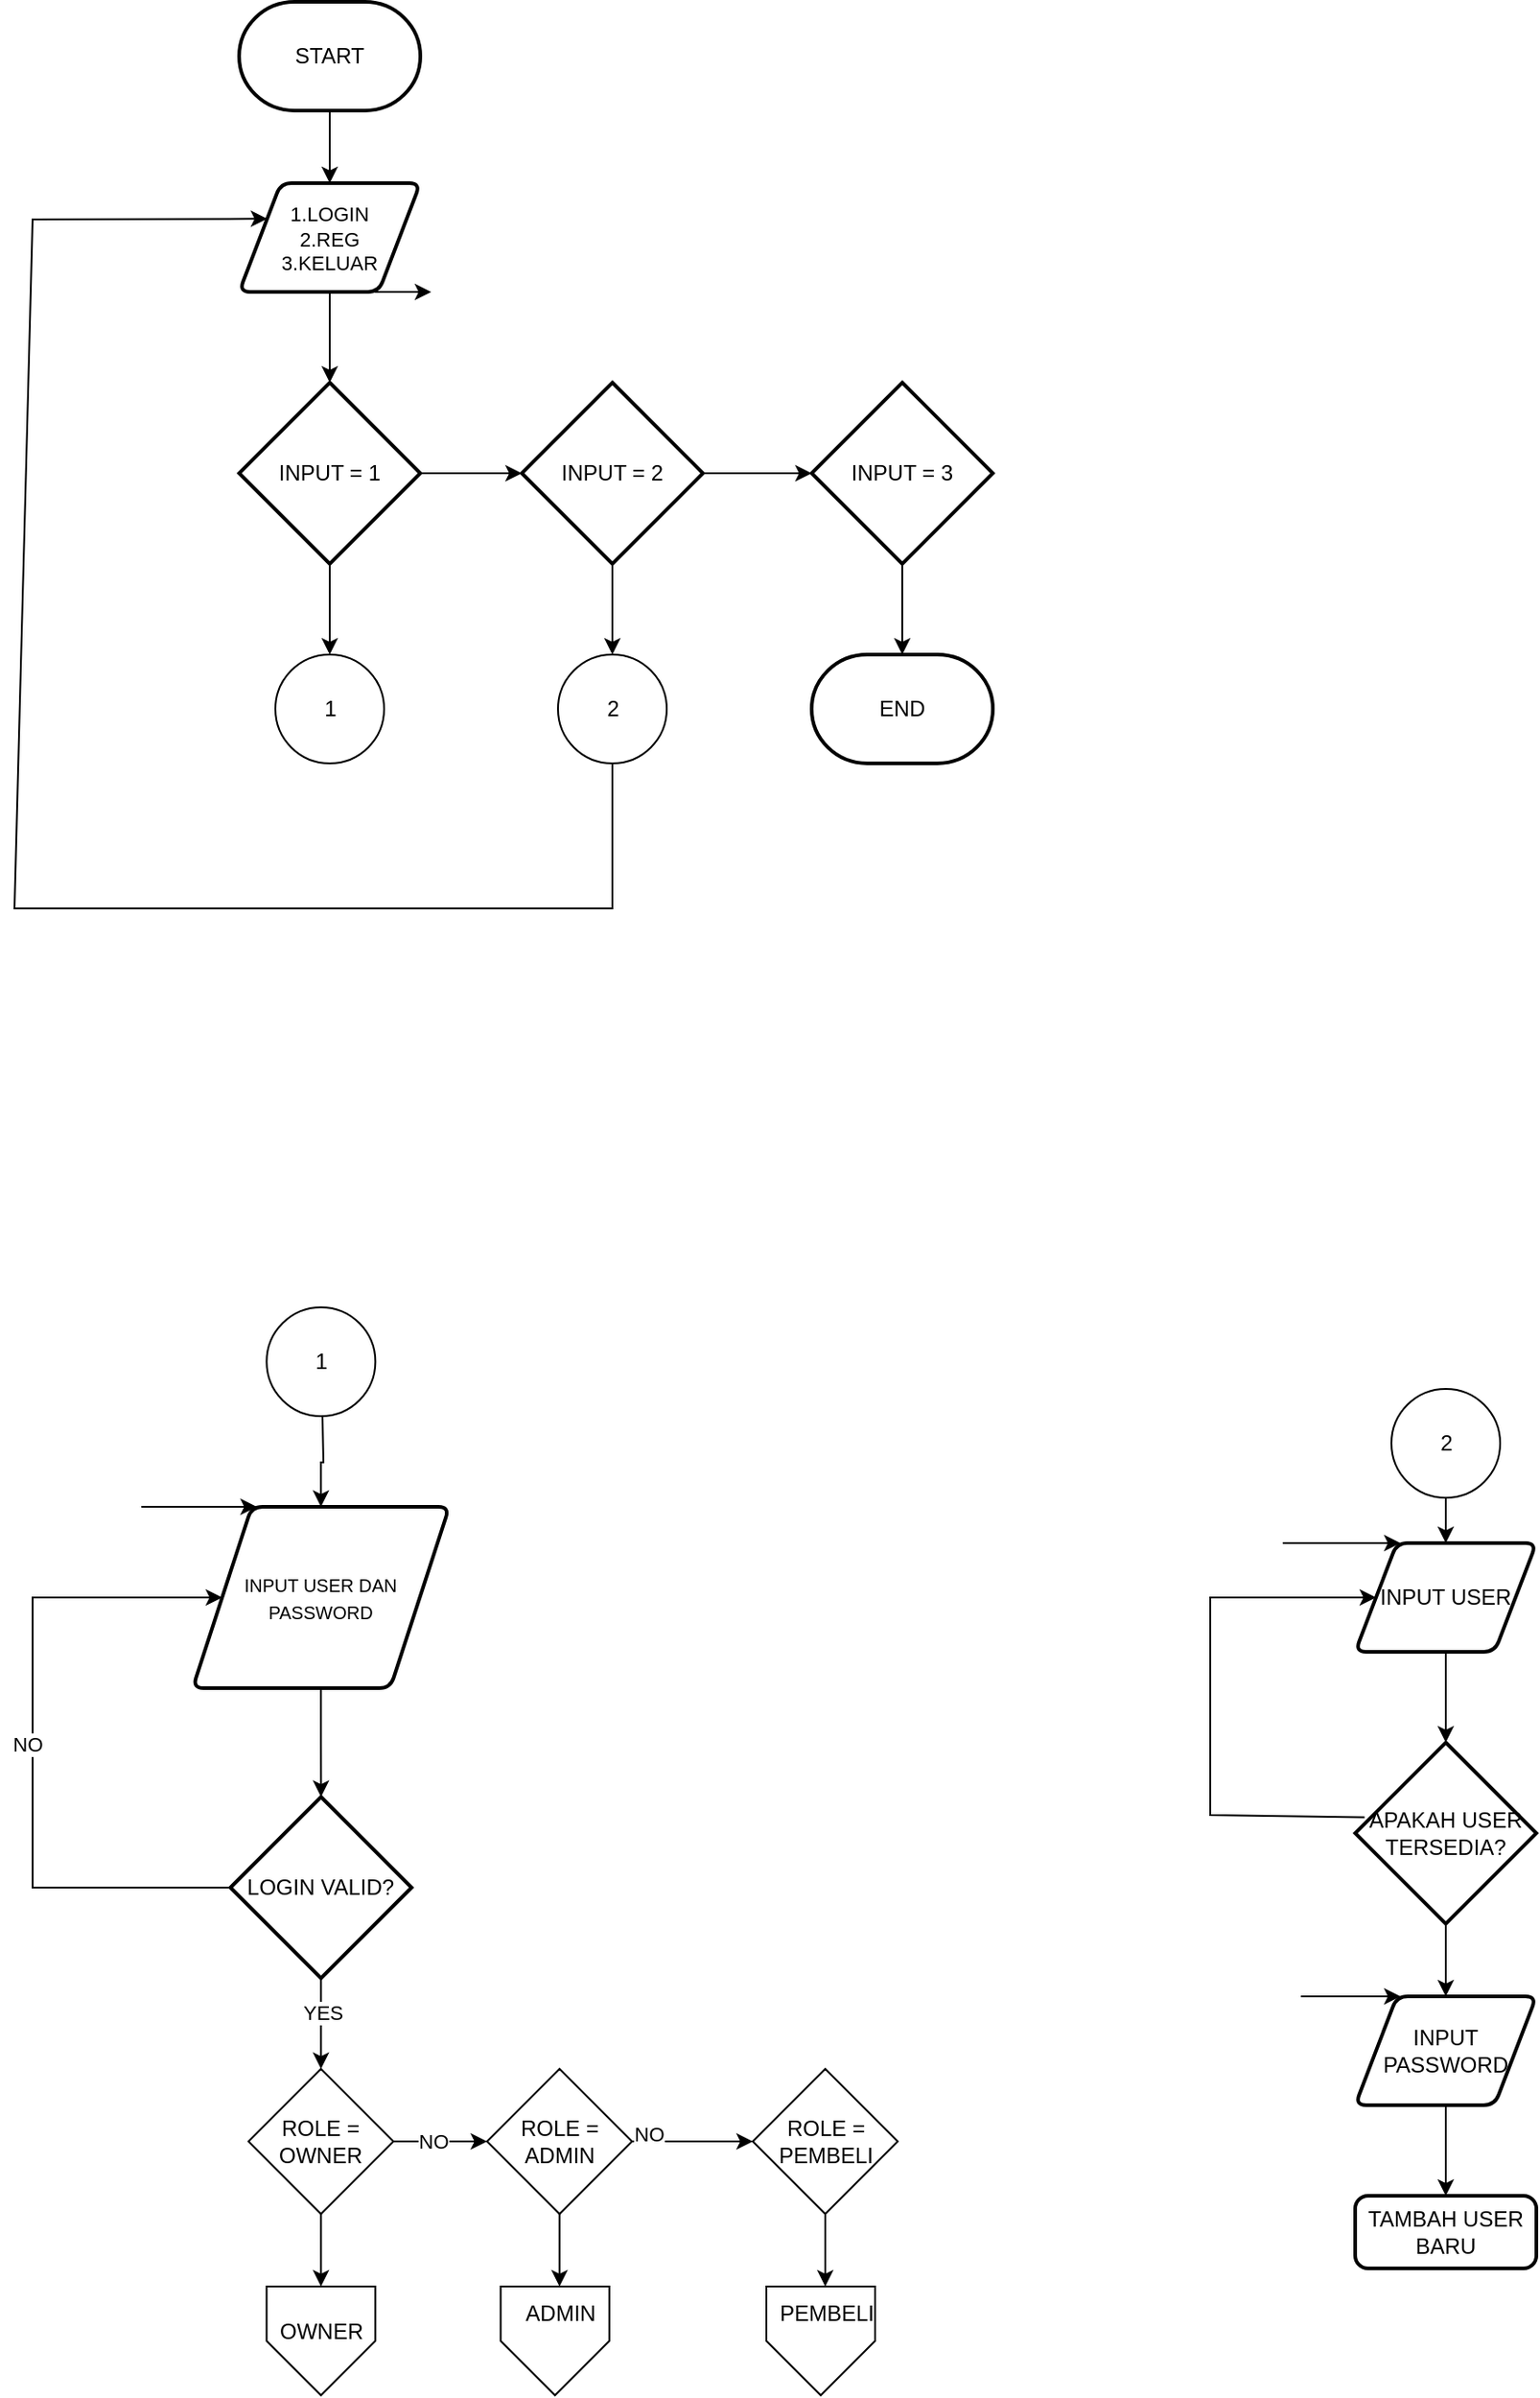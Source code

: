 <mxfile version="24.7.17" pages="2">
  <diagram id="C5RBs43oDa-KdzZeNtuy" name="MENU UTAMA">
    <mxGraphModel dx="1050" dy="669" grid="1" gridSize="10" guides="1" tooltips="1" connect="1" arrows="1" fold="1" page="1" pageScale="1" pageWidth="827" pageHeight="1169" math="0" shadow="0">
      <root>
        <mxCell id="WIyWlLk6GJQsqaUBKTNV-0" />
        <mxCell id="WIyWlLk6GJQsqaUBKTNV-1" parent="WIyWlLk6GJQsqaUBKTNV-0" />
        <mxCell id="BOLqXezlnL5qrGqhOA5p-4" value="" style="edgeStyle=orthogonalEdgeStyle;rounded=0;orthogonalLoop=1;jettySize=auto;html=1;" parent="WIyWlLk6GJQsqaUBKTNV-1" source="BOLqXezlnL5qrGqhOA5p-0" target="BOLqXezlnL5qrGqhOA5p-2" edge="1">
          <mxGeometry relative="1" as="geometry" />
        </mxCell>
        <mxCell id="BOLqXezlnL5qrGqhOA5p-0" value="START" style="strokeWidth=2;html=1;shape=mxgraph.flowchart.terminator;whiteSpace=wrap;" parent="WIyWlLk6GJQsqaUBKTNV-1" vertex="1">
          <mxGeometry x="364" y="30" width="100" height="60" as="geometry" />
        </mxCell>
        <mxCell id="BOLqXezlnL5qrGqhOA5p-10" value="" style="edgeStyle=orthogonalEdgeStyle;rounded=0;orthogonalLoop=1;jettySize=auto;html=1;" parent="WIyWlLk6GJQsqaUBKTNV-1" source="BOLqXezlnL5qrGqhOA5p-2" target="BOLqXezlnL5qrGqhOA5p-9" edge="1">
          <mxGeometry relative="1" as="geometry" />
        </mxCell>
        <mxCell id="BOLqXezlnL5qrGqhOA5p-2" value="&lt;font style=&quot;font-size: 11px;&quot;&gt;1.LOGIN&lt;/font&gt;&lt;div style=&quot;font-size: 11px;&quot;&gt;&lt;font style=&quot;font-size: 11px;&quot;&gt;2.REG&lt;/font&gt;&lt;/div&gt;&lt;div style=&quot;font-size: 11px;&quot;&gt;&lt;font style=&quot;font-size: 11px;&quot;&gt;3.KELUAR&lt;/font&gt;&lt;/div&gt;" style="shape=parallelogram;html=1;strokeWidth=2;perimeter=parallelogramPerimeter;whiteSpace=wrap;rounded=1;arcSize=12;size=0.23;" parent="WIyWlLk6GJQsqaUBKTNV-1" vertex="1">
          <mxGeometry x="364" y="130" width="100" height="60" as="geometry" />
        </mxCell>
        <mxCell id="BOLqXezlnL5qrGqhOA5p-3" style="edgeStyle=orthogonalEdgeStyle;rounded=0;orthogonalLoop=1;jettySize=auto;html=1;exitX=0.5;exitY=1;exitDx=0;exitDy=0;exitPerimeter=0;" parent="WIyWlLk6GJQsqaUBKTNV-1" source="BOLqXezlnL5qrGqhOA5p-0" target="BOLqXezlnL5qrGqhOA5p-0" edge="1">
          <mxGeometry relative="1" as="geometry" />
        </mxCell>
        <mxCell id="BOLqXezlnL5qrGqhOA5p-7" value="" style="endArrow=classic;html=1;rounded=0;exitX=0.75;exitY=1;exitDx=0;exitDy=0;" parent="WIyWlLk6GJQsqaUBKTNV-1" source="BOLqXezlnL5qrGqhOA5p-2" edge="1">
          <mxGeometry width="50" height="50" relative="1" as="geometry">
            <mxPoint x="400" y="310" as="sourcePoint" />
            <mxPoint x="470" y="190" as="targetPoint" />
          </mxGeometry>
        </mxCell>
        <mxCell id="BOLqXezlnL5qrGqhOA5p-13" value="" style="edgeStyle=orthogonalEdgeStyle;rounded=0;orthogonalLoop=1;jettySize=auto;html=1;" parent="WIyWlLk6GJQsqaUBKTNV-1" source="BOLqXezlnL5qrGqhOA5p-9" target="BOLqXezlnL5qrGqhOA5p-12" edge="1">
          <mxGeometry relative="1" as="geometry" />
        </mxCell>
        <mxCell id="BOLqXezlnL5qrGqhOA5p-16" value="" style="edgeStyle=orthogonalEdgeStyle;rounded=0;orthogonalLoop=1;jettySize=auto;html=1;" parent="WIyWlLk6GJQsqaUBKTNV-1" source="BOLqXezlnL5qrGqhOA5p-9" edge="1">
          <mxGeometry relative="1" as="geometry">
            <mxPoint x="414" y="390" as="targetPoint" />
          </mxGeometry>
        </mxCell>
        <mxCell id="BOLqXezlnL5qrGqhOA5p-9" value="INPUT = 1" style="strokeWidth=2;html=1;shape=mxgraph.flowchart.decision;whiteSpace=wrap;" parent="WIyWlLk6GJQsqaUBKTNV-1" vertex="1">
          <mxGeometry x="364" y="240" width="100" height="100" as="geometry" />
        </mxCell>
        <mxCell id="BOLqXezlnL5qrGqhOA5p-20" value="" style="edgeStyle=orthogonalEdgeStyle;rounded=0;orthogonalLoop=1;jettySize=auto;html=1;entryX=0.5;entryY=0;entryDx=0;entryDy=0;entryPerimeter=0;" parent="WIyWlLk6GJQsqaUBKTNV-1" source="BOLqXezlnL5qrGqhOA5p-11" target="BOLqXezlnL5qrGqhOA5p-24" edge="1">
          <mxGeometry relative="1" as="geometry">
            <mxPoint x="730.0" y="380.0" as="targetPoint" />
          </mxGeometry>
        </mxCell>
        <mxCell id="BOLqXezlnL5qrGqhOA5p-11" value="INPUT = 3" style="strokeWidth=2;html=1;shape=mxgraph.flowchart.decision;whiteSpace=wrap;" parent="WIyWlLk6GJQsqaUBKTNV-1" vertex="1">
          <mxGeometry x="680" y="240" width="100" height="100" as="geometry" />
        </mxCell>
        <mxCell id="BOLqXezlnL5qrGqhOA5p-14" value="" style="edgeStyle=orthogonalEdgeStyle;rounded=0;orthogonalLoop=1;jettySize=auto;html=1;" parent="WIyWlLk6GJQsqaUBKTNV-1" source="BOLqXezlnL5qrGqhOA5p-12" target="BOLqXezlnL5qrGqhOA5p-11" edge="1">
          <mxGeometry relative="1" as="geometry" />
        </mxCell>
        <mxCell id="BOLqXezlnL5qrGqhOA5p-19" value="" style="edgeStyle=orthogonalEdgeStyle;rounded=0;orthogonalLoop=1;jettySize=auto;html=1;" parent="WIyWlLk6GJQsqaUBKTNV-1" source="BOLqXezlnL5qrGqhOA5p-12" edge="1">
          <mxGeometry relative="1" as="geometry">
            <mxPoint x="570" y="390" as="targetPoint" />
          </mxGeometry>
        </mxCell>
        <mxCell id="BOLqXezlnL5qrGqhOA5p-12" value="INPUT = 2" style="strokeWidth=2;html=1;shape=mxgraph.flowchart.decision;whiteSpace=wrap;" parent="WIyWlLk6GJQsqaUBKTNV-1" vertex="1">
          <mxGeometry x="520" y="240" width="100" height="100" as="geometry" />
        </mxCell>
        <mxCell id="BOLqXezlnL5qrGqhOA5p-24" value="END" style="strokeWidth=2;html=1;shape=mxgraph.flowchart.terminator;whiteSpace=wrap;" parent="WIyWlLk6GJQsqaUBKTNV-1" vertex="1">
          <mxGeometry x="680" y="390" width="100" height="60" as="geometry" />
        </mxCell>
        <mxCell id="HMHyvj5eMhIeY2_JDXBc-0" value="" style="endArrow=classic;html=1;rounded=0;exitX=0.5;exitY=1;exitDx=0;exitDy=0;entryX=0;entryY=0.25;entryDx=0;entryDy=0;" parent="WIyWlLk6GJQsqaUBKTNV-1" target="BOLqXezlnL5qrGqhOA5p-2" edge="1">
          <mxGeometry width="50" height="50" relative="1" as="geometry">
            <mxPoint x="570" y="450" as="sourcePoint" />
            <mxPoint x="480" y="270" as="targetPoint" />
            <Array as="points">
              <mxPoint x="570" y="530" />
              <mxPoint x="240" y="530" />
              <mxPoint x="250" y="150" />
            </Array>
          </mxGeometry>
        </mxCell>
        <mxCell id="Cn-tOk0Qb_ZwyW2ITqxa-0" value="" style="edgeStyle=orthogonalEdgeStyle;rounded=0;orthogonalLoop=1;jettySize=auto;html=1;exitX=0.5;exitY=1;exitDx=0;exitDy=0;" edge="1" parent="WIyWlLk6GJQsqaUBKTNV-1" target="Cn-tOk0Qb_ZwyW2ITqxa-2">
          <mxGeometry relative="1" as="geometry">
            <mxPoint x="410" y="810" as="sourcePoint" />
          </mxGeometry>
        </mxCell>
        <mxCell id="Cn-tOk0Qb_ZwyW2ITqxa-1" value="" style="group" vertex="1" connectable="0" parent="WIyWlLk6GJQsqaUBKTNV-1">
          <mxGeometry x="310" y="860" width="170" height="100" as="geometry" />
        </mxCell>
        <mxCell id="Cn-tOk0Qb_ZwyW2ITqxa-2" value="&lt;font style=&quot;font-size: 10px;&quot;&gt;INPUT USER DAN PASSWORD&lt;/font&gt;" style="shape=parallelogram;html=1;strokeWidth=2;perimeter=parallelogramPerimeter;whiteSpace=wrap;rounded=1;arcSize=12;size=0.23;" vertex="1" parent="Cn-tOk0Qb_ZwyW2ITqxa-1">
          <mxGeometry x="28.333" width="141.667" height="100" as="geometry" />
        </mxCell>
        <mxCell id="Cn-tOk0Qb_ZwyW2ITqxa-3" value="" style="endArrow=classic;html=1;rounded=0;entryX=0.25;entryY=0;entryDx=0;entryDy=0;" edge="1" parent="Cn-tOk0Qb_ZwyW2ITqxa-1" target="Cn-tOk0Qb_ZwyW2ITqxa-2">
          <mxGeometry width="50" height="50" relative="1" as="geometry">
            <mxPoint as="sourcePoint" />
            <mxPoint x="127.5" y="266.667" as="targetPoint" />
          </mxGeometry>
        </mxCell>
        <mxCell id="Cn-tOk0Qb_ZwyW2ITqxa-4" value="" style="edgeStyle=orthogonalEdgeStyle;rounded=0;orthogonalLoop=1;jettySize=auto;html=1;" edge="1" parent="WIyWlLk6GJQsqaUBKTNV-1" source="Cn-tOk0Qb_ZwyW2ITqxa-6" target="Cn-tOk0Qb_ZwyW2ITqxa-13">
          <mxGeometry relative="1" as="geometry" />
        </mxCell>
        <mxCell id="Cn-tOk0Qb_ZwyW2ITqxa-5" value="YES" style="edgeLabel;html=1;align=center;verticalAlign=middle;resizable=0;points=[];" vertex="1" connectable="0" parent="Cn-tOk0Qb_ZwyW2ITqxa-4">
          <mxGeometry x="-0.248" y="1" relative="1" as="geometry">
            <mxPoint as="offset" />
          </mxGeometry>
        </mxCell>
        <mxCell id="Cn-tOk0Qb_ZwyW2ITqxa-6" value="LOGIN VALID?" style="strokeWidth=2;html=1;shape=mxgraph.flowchart.decision;whiteSpace=wrap;" vertex="1" parent="WIyWlLk6GJQsqaUBKTNV-1">
          <mxGeometry x="359.17" y="1020" width="100" height="100" as="geometry" />
        </mxCell>
        <mxCell id="Cn-tOk0Qb_ZwyW2ITqxa-7" value="" style="edgeStyle=orthogonalEdgeStyle;rounded=0;orthogonalLoop=1;jettySize=auto;html=1;" edge="1" parent="WIyWlLk6GJQsqaUBKTNV-1" source="Cn-tOk0Qb_ZwyW2ITqxa-2" target="Cn-tOk0Qb_ZwyW2ITqxa-6">
          <mxGeometry relative="1" as="geometry" />
        </mxCell>
        <mxCell id="Cn-tOk0Qb_ZwyW2ITqxa-8" value="" style="endArrow=classic;html=1;rounded=0;exitX=0;exitY=0.5;exitDx=0;exitDy=0;exitPerimeter=0;entryX=0;entryY=0.5;entryDx=0;entryDy=0;" edge="1" parent="WIyWlLk6GJQsqaUBKTNV-1" source="Cn-tOk0Qb_ZwyW2ITqxa-6" target="Cn-tOk0Qb_ZwyW2ITqxa-2">
          <mxGeometry width="50" height="50" relative="1" as="geometry">
            <mxPoint x="380" y="1070" as="sourcePoint" />
            <mxPoint x="250" y="900" as="targetPoint" />
            <Array as="points">
              <mxPoint x="250" y="1070" />
              <mxPoint x="250" y="910" />
            </Array>
          </mxGeometry>
        </mxCell>
        <mxCell id="Cn-tOk0Qb_ZwyW2ITqxa-9" value="NO" style="edgeLabel;html=1;align=center;verticalAlign=middle;resizable=0;points=[];" vertex="1" connectable="0" parent="Cn-tOk0Qb_ZwyW2ITqxa-8">
          <mxGeometry x="0.008" y="3" relative="1" as="geometry">
            <mxPoint as="offset" />
          </mxGeometry>
        </mxCell>
        <mxCell id="Cn-tOk0Qb_ZwyW2ITqxa-10" value="" style="edgeStyle=orthogonalEdgeStyle;rounded=0;orthogonalLoop=1;jettySize=auto;html=1;exitX=1;exitY=0.5;exitDx=0;exitDy=0;" edge="1" parent="WIyWlLk6GJQsqaUBKTNV-1" source="Cn-tOk0Qb_ZwyW2ITqxa-13" target="Cn-tOk0Qb_ZwyW2ITqxa-19">
          <mxGeometry relative="1" as="geometry">
            <mxPoint x="470.0" y="1210" as="sourcePoint" />
          </mxGeometry>
        </mxCell>
        <mxCell id="Cn-tOk0Qb_ZwyW2ITqxa-11" value="NO" style="edgeLabel;html=1;align=center;verticalAlign=middle;resizable=0;points=[];" vertex="1" connectable="0" parent="Cn-tOk0Qb_ZwyW2ITqxa-10">
          <mxGeometry x="-0.163" relative="1" as="geometry">
            <mxPoint as="offset" />
          </mxGeometry>
        </mxCell>
        <mxCell id="Cn-tOk0Qb_ZwyW2ITqxa-12" value="" style="edgeStyle=orthogonalEdgeStyle;rounded=0;orthogonalLoop=1;jettySize=auto;html=1;entryX=0.5;entryY=0;entryDx=0;entryDy=0;" edge="1" parent="WIyWlLk6GJQsqaUBKTNV-1" source="Cn-tOk0Qb_ZwyW2ITqxa-13" target="Cn-tOk0Qb_ZwyW2ITqxa-24">
          <mxGeometry relative="1" as="geometry" />
        </mxCell>
        <mxCell id="Cn-tOk0Qb_ZwyW2ITqxa-13" value="ROLE = OWNER" style="rhombus;whiteSpace=wrap;html=1;" vertex="1" parent="WIyWlLk6GJQsqaUBKTNV-1">
          <mxGeometry x="369.17" y="1170" width="80" height="80" as="geometry" />
        </mxCell>
        <mxCell id="Cn-tOk0Qb_ZwyW2ITqxa-14" value="" style="edgeStyle=orthogonalEdgeStyle;rounded=0;orthogonalLoop=1;jettySize=auto;html=1;" edge="1" parent="WIyWlLk6GJQsqaUBKTNV-1" source="Cn-tOk0Qb_ZwyW2ITqxa-15" target="Cn-tOk0Qb_ZwyW2ITqxa-28">
          <mxGeometry relative="1" as="geometry" />
        </mxCell>
        <mxCell id="Cn-tOk0Qb_ZwyW2ITqxa-15" value="ROLE = PEMBELI" style="rhombus;whiteSpace=wrap;html=1;" vertex="1" parent="WIyWlLk6GJQsqaUBKTNV-1">
          <mxGeometry x="647.5" y="1170" width="80" height="80" as="geometry" />
        </mxCell>
        <mxCell id="Cn-tOk0Qb_ZwyW2ITqxa-16" value="" style="edgeStyle=orthogonalEdgeStyle;rounded=0;orthogonalLoop=1;jettySize=auto;html=1;" edge="1" parent="WIyWlLk6GJQsqaUBKTNV-1" source="Cn-tOk0Qb_ZwyW2ITqxa-19" target="Cn-tOk0Qb_ZwyW2ITqxa-15">
          <mxGeometry relative="1" as="geometry" />
        </mxCell>
        <mxCell id="Cn-tOk0Qb_ZwyW2ITqxa-17" value="NO" style="edgeLabel;html=1;align=center;verticalAlign=middle;resizable=0;points=[];" vertex="1" connectable="0" parent="Cn-tOk0Qb_ZwyW2ITqxa-16">
          <mxGeometry x="-0.728" y="4" relative="1" as="geometry">
            <mxPoint as="offset" />
          </mxGeometry>
        </mxCell>
        <mxCell id="Cn-tOk0Qb_ZwyW2ITqxa-18" value="" style="edgeStyle=orthogonalEdgeStyle;rounded=0;orthogonalLoop=1;jettySize=auto;html=1;" edge="1" parent="WIyWlLk6GJQsqaUBKTNV-1" source="Cn-tOk0Qb_ZwyW2ITqxa-19" target="Cn-tOk0Qb_ZwyW2ITqxa-31">
          <mxGeometry relative="1" as="geometry" />
        </mxCell>
        <mxCell id="Cn-tOk0Qb_ZwyW2ITqxa-19" value="ROLE = ADMIN" style="rhombus;whiteSpace=wrap;html=1;" vertex="1" parent="WIyWlLk6GJQsqaUBKTNV-1">
          <mxGeometry x="500.83" y="1170" width="80" height="80" as="geometry" />
        </mxCell>
        <mxCell id="Cn-tOk0Qb_ZwyW2ITqxa-23" value="" style="group" vertex="1" connectable="0" parent="WIyWlLk6GJQsqaUBKTNV-1">
          <mxGeometry x="379.17" y="1290" width="65" height="60" as="geometry" />
        </mxCell>
        <mxCell id="Cn-tOk0Qb_ZwyW2ITqxa-24" value="" style="verticalLabelPosition=bottom;verticalAlign=top;html=1;shape=offPageConnector;rounded=0;size=0.5;" vertex="1" parent="Cn-tOk0Qb_ZwyW2ITqxa-23">
          <mxGeometry width="60" height="60" as="geometry" />
        </mxCell>
        <mxCell id="Cn-tOk0Qb_ZwyW2ITqxa-25" value="OWNER" style="text;html=1;align=center;verticalAlign=middle;resizable=0;points=[];autosize=1;strokeColor=none;fillColor=none;" vertex="1" parent="Cn-tOk0Qb_ZwyW2ITqxa-23">
          <mxGeometry x="-5" y="10" width="70" height="30" as="geometry" />
        </mxCell>
        <mxCell id="Cn-tOk0Qb_ZwyW2ITqxa-26" value="" style="group" vertex="1" connectable="0" parent="WIyWlLk6GJQsqaUBKTNV-1">
          <mxGeometry x="655" y="1290" width="72.5" height="60" as="geometry" />
        </mxCell>
        <mxCell id="Cn-tOk0Qb_ZwyW2ITqxa-27" value="" style="verticalLabelPosition=bottom;verticalAlign=top;html=1;shape=offPageConnector;rounded=0;size=0.5;" vertex="1" parent="Cn-tOk0Qb_ZwyW2ITqxa-26">
          <mxGeometry width="60" height="60" as="geometry" />
        </mxCell>
        <mxCell id="Cn-tOk0Qb_ZwyW2ITqxa-28" value="PEMBELI" style="text;html=1;align=center;verticalAlign=middle;resizable=0;points=[];autosize=1;strokeColor=none;fillColor=none;" vertex="1" parent="Cn-tOk0Qb_ZwyW2ITqxa-26">
          <mxGeometry x="-7.5" width="80" height="30" as="geometry" />
        </mxCell>
        <mxCell id="Cn-tOk0Qb_ZwyW2ITqxa-29" value="" style="group" vertex="1" connectable="0" parent="WIyWlLk6GJQsqaUBKTNV-1">
          <mxGeometry x="508.33" y="1290" width="65" height="60" as="geometry" />
        </mxCell>
        <mxCell id="Cn-tOk0Qb_ZwyW2ITqxa-30" value="" style="verticalLabelPosition=bottom;verticalAlign=top;html=1;shape=offPageConnector;rounded=0;size=0.5;" vertex="1" parent="Cn-tOk0Qb_ZwyW2ITqxa-29">
          <mxGeometry width="60" height="60" as="geometry" />
        </mxCell>
        <mxCell id="Cn-tOk0Qb_ZwyW2ITqxa-31" value="ADMIN" style="text;html=1;align=center;verticalAlign=middle;resizable=0;points=[];autosize=1;strokeColor=none;fillColor=none;" vertex="1" parent="Cn-tOk0Qb_ZwyW2ITqxa-29">
          <mxGeometry x="2.5" width="60" height="30" as="geometry" />
        </mxCell>
        <mxCell id="Cn-tOk0Qb_ZwyW2ITqxa-32" value="" style="verticalLabelPosition=bottom;verticalAlign=top;html=1;shape=mxgraph.flowchart.on-page_reference;" vertex="1" parent="WIyWlLk6GJQsqaUBKTNV-1">
          <mxGeometry x="384" y="390" width="60" height="60" as="geometry" />
        </mxCell>
        <mxCell id="Cn-tOk0Qb_ZwyW2ITqxa-33" value="1" style="text;html=1;align=center;verticalAlign=middle;resizable=0;points=[];autosize=1;strokeColor=none;fillColor=none;" vertex="1" parent="WIyWlLk6GJQsqaUBKTNV-1">
          <mxGeometry x="399" y="405" width="30" height="30" as="geometry" />
        </mxCell>
        <mxCell id="Cn-tOk0Qb_ZwyW2ITqxa-34" value="" style="verticalLabelPosition=bottom;verticalAlign=top;html=1;shape=mxgraph.flowchart.on-page_reference;" vertex="1" parent="WIyWlLk6GJQsqaUBKTNV-1">
          <mxGeometry x="379.17" y="750" width="60" height="60" as="geometry" />
        </mxCell>
        <mxCell id="Cn-tOk0Qb_ZwyW2ITqxa-35" value="1" style="text;html=1;align=center;verticalAlign=middle;resizable=0;points=[];autosize=1;strokeColor=none;fillColor=none;" vertex="1" parent="WIyWlLk6GJQsqaUBKTNV-1">
          <mxGeometry x="394.17" y="765" width="30" height="30" as="geometry" />
        </mxCell>
        <mxCell id="P_n39dslxSuX-OhbL0WB-0" value="" style="edgeStyle=orthogonalEdgeStyle;rounded=0;orthogonalLoop=1;jettySize=auto;html=1;" edge="1" parent="WIyWlLk6GJQsqaUBKTNV-1" source="P_n39dslxSuX-OhbL0WB-15" target="P_n39dslxSuX-OhbL0WB-4">
          <mxGeometry relative="1" as="geometry">
            <mxPoint x="1030" y="840" as="sourcePoint" />
          </mxGeometry>
        </mxCell>
        <mxCell id="P_n39dslxSuX-OhbL0WB-3" value="" style="edgeStyle=orthogonalEdgeStyle;rounded=0;orthogonalLoop=1;jettySize=auto;html=1;" edge="1" parent="WIyWlLk6GJQsqaUBKTNV-1" source="P_n39dslxSuX-OhbL0WB-4" target="P_n39dslxSuX-OhbL0WB-7">
          <mxGeometry relative="1" as="geometry" />
        </mxCell>
        <mxCell id="P_n39dslxSuX-OhbL0WB-4" value="INPUT USER" style="shape=parallelogram;html=1;strokeWidth=2;perimeter=parallelogramPerimeter;whiteSpace=wrap;rounded=1;arcSize=12;size=0.23;" vertex="1" parent="WIyWlLk6GJQsqaUBKTNV-1">
          <mxGeometry x="980" y="880" width="100" height="60" as="geometry" />
        </mxCell>
        <mxCell id="P_n39dslxSuX-OhbL0WB-5" value="" style="endArrow=classic;html=1;rounded=0;entryX=0.25;entryY=0;entryDx=0;entryDy=0;" edge="1" parent="WIyWlLk6GJQsqaUBKTNV-1" target="P_n39dslxSuX-OhbL0WB-4">
          <mxGeometry width="50" height="50" relative="1" as="geometry">
            <mxPoint x="940" y="880" as="sourcePoint" />
            <mxPoint x="1010" y="940" as="targetPoint" />
          </mxGeometry>
        </mxCell>
        <mxCell id="P_n39dslxSuX-OhbL0WB-6" value="" style="edgeStyle=orthogonalEdgeStyle;rounded=0;orthogonalLoop=1;jettySize=auto;html=1;" edge="1" parent="WIyWlLk6GJQsqaUBKTNV-1" source="P_n39dslxSuX-OhbL0WB-7" target="P_n39dslxSuX-OhbL0WB-10">
          <mxGeometry relative="1" as="geometry" />
        </mxCell>
        <mxCell id="P_n39dslxSuX-OhbL0WB-7" value="APAKAH USER TERSEDIA?" style="strokeWidth=2;html=1;shape=mxgraph.flowchart.decision;whiteSpace=wrap;" vertex="1" parent="WIyWlLk6GJQsqaUBKTNV-1">
          <mxGeometry x="980" y="990" width="100" height="100" as="geometry" />
        </mxCell>
        <mxCell id="P_n39dslxSuX-OhbL0WB-8" value="" style="endArrow=classic;html=1;rounded=0;exitX=0.052;exitY=0.412;exitDx=0;exitDy=0;exitPerimeter=0;entryX=0;entryY=0.5;entryDx=0;entryDy=0;" edge="1" parent="WIyWlLk6GJQsqaUBKTNV-1" source="P_n39dslxSuX-OhbL0WB-7" target="P_n39dslxSuX-OhbL0WB-4">
          <mxGeometry width="50" height="50" relative="1" as="geometry">
            <mxPoint x="960" y="1020" as="sourcePoint" />
            <mxPoint x="1010" y="970" as="targetPoint" />
            <Array as="points">
              <mxPoint x="900" y="1030" />
              <mxPoint x="900" y="910" />
            </Array>
          </mxGeometry>
        </mxCell>
        <mxCell id="P_n39dslxSuX-OhbL0WB-9" value="" style="edgeStyle=orthogonalEdgeStyle;rounded=0;orthogonalLoop=1;jettySize=auto;html=1;" edge="1" parent="WIyWlLk6GJQsqaUBKTNV-1" source="P_n39dslxSuX-OhbL0WB-10" target="P_n39dslxSuX-OhbL0WB-13">
          <mxGeometry relative="1" as="geometry" />
        </mxCell>
        <mxCell id="P_n39dslxSuX-OhbL0WB-10" value="INPUT PASSWORD" style="shape=parallelogram;html=1;strokeWidth=2;perimeter=parallelogramPerimeter;whiteSpace=wrap;rounded=1;arcSize=12;size=0.23;" vertex="1" parent="WIyWlLk6GJQsqaUBKTNV-1">
          <mxGeometry x="980" y="1130" width="100" height="60" as="geometry" />
        </mxCell>
        <mxCell id="P_n39dslxSuX-OhbL0WB-11" value="" style="endArrow=classic;html=1;rounded=0;entryX=0.25;entryY=0;entryDx=0;entryDy=0;" edge="1" parent="WIyWlLk6GJQsqaUBKTNV-1" target="P_n39dslxSuX-OhbL0WB-10">
          <mxGeometry width="50" height="50" relative="1" as="geometry">
            <mxPoint x="950" y="1130" as="sourcePoint" />
            <mxPoint x="1015" y="890" as="targetPoint" />
          </mxGeometry>
        </mxCell>
        <mxCell id="P_n39dslxSuX-OhbL0WB-13" value="TAMBAH USER BARU" style="rounded=1;whiteSpace=wrap;html=1;absoluteArcSize=1;arcSize=14;strokeWidth=2;" vertex="1" parent="WIyWlLk6GJQsqaUBKTNV-1">
          <mxGeometry x="980" y="1240" width="100" height="40" as="geometry" />
        </mxCell>
        <mxCell id="P_n39dslxSuX-OhbL0WB-16" value="" style="edgeStyle=orthogonalEdgeStyle;rounded=0;orthogonalLoop=1;jettySize=auto;html=1;" edge="1" parent="WIyWlLk6GJQsqaUBKTNV-1" target="P_n39dslxSuX-OhbL0WB-15">
          <mxGeometry relative="1" as="geometry">
            <mxPoint x="1030" y="840" as="sourcePoint" />
            <mxPoint x="1030" y="880" as="targetPoint" />
          </mxGeometry>
        </mxCell>
        <mxCell id="P_n39dslxSuX-OhbL0WB-15" value="" style="verticalLabelPosition=bottom;verticalAlign=top;html=1;shape=mxgraph.flowchart.on-page_reference;" vertex="1" parent="WIyWlLk6GJQsqaUBKTNV-1">
          <mxGeometry x="1000" y="795" width="60" height="60" as="geometry" />
        </mxCell>
        <mxCell id="P_n39dslxSuX-OhbL0WB-17" value="2" style="text;html=1;align=center;verticalAlign=middle;resizable=0;points=[];autosize=1;strokeColor=none;fillColor=none;" vertex="1" parent="WIyWlLk6GJQsqaUBKTNV-1">
          <mxGeometry x="1015" y="810" width="30" height="30" as="geometry" />
        </mxCell>
        <mxCell id="P_n39dslxSuX-OhbL0WB-18" value="" style="edgeStyle=orthogonalEdgeStyle;rounded=0;orthogonalLoop=1;jettySize=auto;html=1;" edge="1" parent="WIyWlLk6GJQsqaUBKTNV-1" target="P_n39dslxSuX-OhbL0WB-19">
          <mxGeometry relative="1" as="geometry">
            <mxPoint x="570" y="435" as="sourcePoint" />
            <mxPoint x="570" y="475" as="targetPoint" />
          </mxGeometry>
        </mxCell>
        <mxCell id="P_n39dslxSuX-OhbL0WB-19" value="" style="verticalLabelPosition=bottom;verticalAlign=top;html=1;shape=mxgraph.flowchart.on-page_reference;" vertex="1" parent="WIyWlLk6GJQsqaUBKTNV-1">
          <mxGeometry x="540" y="390" width="60" height="60" as="geometry" />
        </mxCell>
        <mxCell id="P_n39dslxSuX-OhbL0WB-20" value="2" style="text;html=1;align=center;verticalAlign=middle;resizable=0;points=[];autosize=1;strokeColor=none;fillColor=none;" vertex="1" parent="WIyWlLk6GJQsqaUBKTNV-1">
          <mxGeometry x="555" y="405" width="30" height="30" as="geometry" />
        </mxCell>
      </root>
    </mxGraphModel>
  </diagram>
  <diagram id="Zby2PunhTHg9YBzmv1Mp" name="MENU OWNER">
    <mxGraphModel dx="1000" dy="637" grid="1" gridSize="10" guides="1" tooltips="1" connect="1" arrows="1" fold="1" page="1" pageScale="1" pageWidth="900" pageHeight="1600" math="0" shadow="0">
      <root>
        <mxCell id="0" />
        <mxCell id="1" parent="0" />
        <mxCell id="u7DOHJphOixYkT2y7QyJ-4" value="" style="edgeStyle=orthogonalEdgeStyle;rounded=0;orthogonalLoop=1;jettySize=auto;html=1;" parent="1" source="u7DOHJphOixYkT2y7QyJ-1" target="u7DOHJphOixYkT2y7QyJ-3" edge="1">
          <mxGeometry relative="1" as="geometry" />
        </mxCell>
        <mxCell id="u7DOHJphOixYkT2y7QyJ-1" value="" style="verticalLabelPosition=bottom;verticalAlign=top;html=1;shape=offPageConnector;rounded=0;size=0.5;" parent="1" vertex="1">
          <mxGeometry x="360" y="30" width="60" height="60" as="geometry" />
        </mxCell>
        <mxCell id="u7DOHJphOixYkT2y7QyJ-2" value="OWNER" style="text;html=1;align=center;verticalAlign=middle;resizable=0;points=[];autosize=1;strokeColor=none;fillColor=none;" parent="1" vertex="1">
          <mxGeometry x="355" y="40" width="70" height="30" as="geometry" />
        </mxCell>
        <mxCell id="u7DOHJphOixYkT2y7QyJ-3" value="INPUT:&lt;div&gt;1.LIHAT PRODUK&lt;/div&gt;&lt;div&gt;2&lt;/div&gt;&lt;div&gt;3.&lt;/div&gt;&lt;div&gt;4.&lt;/div&gt;&lt;div&gt;5.&lt;/div&gt;&lt;div&gt;0.LOGOUT&lt;/div&gt;" style="shape=parallelogram;html=1;strokeWidth=2;perimeter=parallelogramPerimeter;whiteSpace=wrap;rounded=1;arcSize=12;size=0.23;" parent="1" vertex="1">
          <mxGeometry x="300" y="150" width="180" height="120" as="geometry" />
        </mxCell>
        <mxCell id="u7DOHJphOixYkT2y7QyJ-5" value="" style="endArrow=classic;html=1;rounded=0;exitX=0.446;exitY=1.018;exitDx=0;exitDy=0;exitPerimeter=0;" parent="1" source="u7DOHJphOixYkT2y7QyJ-3" target="u7DOHJphOixYkT2y7QyJ-24" edge="1">
          <mxGeometry width="50" height="50" relative="1" as="geometry">
            <mxPoint x="410" y="340" as="sourcePoint" />
            <mxPoint x="380" y="310" as="targetPoint" />
          </mxGeometry>
        </mxCell>
        <mxCell id="u7DOHJphOixYkT2y7QyJ-9" value="" style="group" parent="1" vertex="1" connectable="0">
          <mxGeometry x="490" y="510" width="60" height="60" as="geometry" />
        </mxCell>
        <mxCell id="u7DOHJphOixYkT2y7QyJ-10" value="" style="verticalLabelPosition=bottom;verticalAlign=top;html=1;shape=mxgraph.flowchart.on-page_reference;" parent="u7DOHJphOixYkT2y7QyJ-9" vertex="1">
          <mxGeometry width="60" height="60" as="geometry" />
        </mxCell>
        <mxCell id="u7DOHJphOixYkT2y7QyJ-11" value="2" style="text;html=1;align=center;verticalAlign=middle;resizable=0;points=[];autosize=1;strokeColor=none;fillColor=none;" parent="u7DOHJphOixYkT2y7QyJ-9" vertex="1">
          <mxGeometry x="15" y="15" width="30" height="30" as="geometry" />
        </mxCell>
        <mxCell id="u7DOHJphOixYkT2y7QyJ-12" value="" style="group" parent="1" vertex="1" connectable="0">
          <mxGeometry x="630" y="510" width="60" height="60" as="geometry" />
        </mxCell>
        <mxCell id="u7DOHJphOixYkT2y7QyJ-13" value="" style="verticalLabelPosition=bottom;verticalAlign=top;html=1;shape=mxgraph.flowchart.on-page_reference;" parent="u7DOHJphOixYkT2y7QyJ-12" vertex="1">
          <mxGeometry width="60" height="60" as="geometry" />
        </mxCell>
        <mxCell id="u7DOHJphOixYkT2y7QyJ-14" value="3" style="text;html=1;align=center;verticalAlign=middle;resizable=0;points=[];autosize=1;strokeColor=none;fillColor=none;" parent="u7DOHJphOixYkT2y7QyJ-12" vertex="1">
          <mxGeometry x="15" y="15" width="30" height="30" as="geometry" />
        </mxCell>
        <mxCell id="u7DOHJphOixYkT2y7QyJ-15" value="" style="group" parent="1" vertex="1" connectable="0">
          <mxGeometry x="770" y="510" width="60" height="60" as="geometry" />
        </mxCell>
        <mxCell id="u7DOHJphOixYkT2y7QyJ-16" value="" style="verticalLabelPosition=bottom;verticalAlign=top;html=1;shape=mxgraph.flowchart.on-page_reference;" parent="u7DOHJphOixYkT2y7QyJ-15" vertex="1">
          <mxGeometry width="60" height="60" as="geometry" />
        </mxCell>
        <mxCell id="u7DOHJphOixYkT2y7QyJ-17" value="4" style="text;html=1;align=center;verticalAlign=middle;resizable=0;points=[];autosize=1;strokeColor=none;fillColor=none;" parent="u7DOHJphOixYkT2y7QyJ-15" vertex="1">
          <mxGeometry x="15" y="15" width="30" height="30" as="geometry" />
        </mxCell>
        <mxCell id="u7DOHJphOixYkT2y7QyJ-21" value="" style="group" parent="1" vertex="1" connectable="0">
          <mxGeometry x="910" y="510" width="60" height="60" as="geometry" />
        </mxCell>
        <mxCell id="u7DOHJphOixYkT2y7QyJ-22" value="" style="verticalLabelPosition=bottom;verticalAlign=top;html=1;shape=mxgraph.flowchart.on-page_reference;" parent="u7DOHJphOixYkT2y7QyJ-21" vertex="1">
          <mxGeometry width="60" height="60" as="geometry" />
        </mxCell>
        <mxCell id="u7DOHJphOixYkT2y7QyJ-23" value="5" style="text;html=1;align=center;verticalAlign=middle;resizable=0;points=[];autosize=1;strokeColor=none;fillColor=none;" parent="u7DOHJphOixYkT2y7QyJ-21" vertex="1">
          <mxGeometry x="15" y="15" width="30" height="30" as="geometry" />
        </mxCell>
        <mxCell id="u7DOHJphOixYkT2y7QyJ-30" value="" style="edgeStyle=orthogonalEdgeStyle;rounded=0;orthogonalLoop=1;jettySize=auto;html=1;" parent="1" source="u7DOHJphOixYkT2y7QyJ-24" target="u7DOHJphOixYkT2y7QyJ-29" edge="1">
          <mxGeometry relative="1" as="geometry" />
        </mxCell>
        <mxCell id="u7DOHJphOixYkT2y7QyJ-49" value="NO" style="edgeLabel;html=1;align=center;verticalAlign=middle;resizable=0;points=[];" parent="u7DOHJphOixYkT2y7QyJ-30" vertex="1" connectable="0">
          <mxGeometry x="-0.417" y="-1" relative="1" as="geometry">
            <mxPoint as="offset" />
          </mxGeometry>
        </mxCell>
        <mxCell id="u7DOHJphOixYkT2y7QyJ-47" value="" style="edgeStyle=orthogonalEdgeStyle;rounded=0;orthogonalLoop=1;jettySize=auto;html=1;entryX=0.5;entryY=0;entryDx=0;entryDy=0;entryPerimeter=0;exitX=0.5;exitY=1;exitDx=0;exitDy=0;exitPerimeter=0;" parent="1" source="u7DOHJphOixYkT2y7QyJ-24" target="u7DOHJphOixYkT2y7QyJ-45" edge="1">
          <mxGeometry relative="1" as="geometry">
            <mxPoint x="380" y="490" as="sourcePoint" />
          </mxGeometry>
        </mxCell>
        <mxCell id="u7DOHJphOixYkT2y7QyJ-48" value="YES" style="edgeLabel;html=1;align=center;verticalAlign=middle;resizable=0;points=[];" parent="u7DOHJphOixYkT2y7QyJ-47" vertex="1" connectable="0">
          <mxGeometry x="-0.452" y="-2" relative="1" as="geometry">
            <mxPoint as="offset" />
          </mxGeometry>
        </mxCell>
        <mxCell id="u7DOHJphOixYkT2y7QyJ-24" value="PILIHAN = 1?" style="strokeWidth=2;html=1;shape=mxgraph.flowchart.decision;whiteSpace=wrap;" parent="1" vertex="1">
          <mxGeometry x="330" y="340" width="100" height="100" as="geometry" />
        </mxCell>
        <mxCell id="DbqZQaNVznlcF4TdMYJp-12" value="" style="edgeStyle=orthogonalEdgeStyle;rounded=0;orthogonalLoop=1;jettySize=auto;html=1;" edge="1" parent="1" source="u7DOHJphOixYkT2y7QyJ-25" target="DbqZQaNVznlcF4TdMYJp-11">
          <mxGeometry relative="1" as="geometry" />
        </mxCell>
        <mxCell id="u7DOHJphOixYkT2y7QyJ-25" value="PILIHAN = 0?" style="strokeWidth=2;html=1;shape=mxgraph.flowchart.decision;whiteSpace=wrap;" parent="1" vertex="1">
          <mxGeometry x="1030" y="340" width="100" height="100" as="geometry" />
        </mxCell>
        <mxCell id="u7DOHJphOixYkT2y7QyJ-34" value="" style="edgeStyle=orthogonalEdgeStyle;rounded=0;orthogonalLoop=1;jettySize=auto;html=1;" parent="1" source="u7DOHJphOixYkT2y7QyJ-26" target="u7DOHJphOixYkT2y7QyJ-25" edge="1">
          <mxGeometry relative="1" as="geometry" />
        </mxCell>
        <mxCell id="u7DOHJphOixYkT2y7QyJ-56" value="NO" style="edgeLabel;html=1;align=center;verticalAlign=middle;resizable=0;points=[];" parent="u7DOHJphOixYkT2y7QyJ-34" vertex="1" connectable="0">
          <mxGeometry x="-0.25" y="-4" relative="1" as="geometry">
            <mxPoint as="offset" />
          </mxGeometry>
        </mxCell>
        <mxCell id="u7DOHJphOixYkT2y7QyJ-39" value="" style="edgeStyle=orthogonalEdgeStyle;rounded=0;orthogonalLoop=1;jettySize=auto;html=1;entryX=0.5;entryY=0;entryDx=0;entryDy=0;entryPerimeter=0;exitX=0.5;exitY=1;exitDx=0;exitDy=0;exitPerimeter=0;" parent="1" source="u7DOHJphOixYkT2y7QyJ-26" target="u7DOHJphOixYkT2y7QyJ-22" edge="1">
          <mxGeometry relative="1" as="geometry">
            <mxPoint x="940" y="490" as="sourcePoint" />
          </mxGeometry>
        </mxCell>
        <mxCell id="u7DOHJphOixYkT2y7QyJ-57" value="YES" style="edgeLabel;html=1;align=center;verticalAlign=middle;resizable=0;points=[];" parent="u7DOHJphOixYkT2y7QyJ-39" vertex="1" connectable="0">
          <mxGeometry x="-0.024" relative="1" as="geometry">
            <mxPoint as="offset" />
          </mxGeometry>
        </mxCell>
        <mxCell id="u7DOHJphOixYkT2y7QyJ-26" value="PILIHAN = 5?" style="strokeWidth=2;html=1;shape=mxgraph.flowchart.decision;whiteSpace=wrap;" parent="1" vertex="1">
          <mxGeometry x="890" y="340" width="100" height="100" as="geometry" />
        </mxCell>
        <mxCell id="u7DOHJphOixYkT2y7QyJ-33" value="" style="edgeStyle=orthogonalEdgeStyle;rounded=0;orthogonalLoop=1;jettySize=auto;html=1;" parent="1" source="u7DOHJphOixYkT2y7QyJ-27" target="u7DOHJphOixYkT2y7QyJ-26" edge="1">
          <mxGeometry relative="1" as="geometry" />
        </mxCell>
        <mxCell id="u7DOHJphOixYkT2y7QyJ-55" value="NO" style="edgeLabel;html=1;align=center;verticalAlign=middle;resizable=0;points=[];" parent="u7DOHJphOixYkT2y7QyJ-33" vertex="1" connectable="0">
          <mxGeometry x="-0.125" relative="1" as="geometry">
            <mxPoint as="offset" />
          </mxGeometry>
        </mxCell>
        <mxCell id="u7DOHJphOixYkT2y7QyJ-42" value="" style="edgeStyle=orthogonalEdgeStyle;rounded=0;orthogonalLoop=1;jettySize=auto;html=1;exitX=0.5;exitY=1;exitDx=0;exitDy=0;exitPerimeter=0;" parent="1" source="u7DOHJphOixYkT2y7QyJ-27" edge="1">
          <mxGeometry relative="1" as="geometry">
            <mxPoint x="800" y="490" as="sourcePoint" />
            <mxPoint x="800" y="510" as="targetPoint" />
          </mxGeometry>
        </mxCell>
        <mxCell id="u7DOHJphOixYkT2y7QyJ-54" value="YES" style="edgeLabel;html=1;align=center;verticalAlign=middle;resizable=0;points=[];" parent="u7DOHJphOixYkT2y7QyJ-42" vertex="1" connectable="0">
          <mxGeometry x="-0.267" y="-2" relative="1" as="geometry">
            <mxPoint as="offset" />
          </mxGeometry>
        </mxCell>
        <mxCell id="u7DOHJphOixYkT2y7QyJ-27" value="PILIHAN = 4?" style="strokeWidth=2;html=1;shape=mxgraph.flowchart.decision;whiteSpace=wrap;" parent="1" vertex="1">
          <mxGeometry x="750" y="340" width="100" height="100" as="geometry" />
        </mxCell>
        <mxCell id="u7DOHJphOixYkT2y7QyJ-32" value="" style="edgeStyle=orthogonalEdgeStyle;rounded=0;orthogonalLoop=1;jettySize=auto;html=1;" parent="1" source="u7DOHJphOixYkT2y7QyJ-28" target="u7DOHJphOixYkT2y7QyJ-27" edge="1">
          <mxGeometry relative="1" as="geometry" />
        </mxCell>
        <mxCell id="u7DOHJphOixYkT2y7QyJ-53" value="NO" style="edgeLabel;html=1;align=center;verticalAlign=middle;resizable=0;points=[];" parent="u7DOHJphOixYkT2y7QyJ-32" vertex="1" connectable="0">
          <mxGeometry x="-0.417" y="3" relative="1" as="geometry">
            <mxPoint as="offset" />
          </mxGeometry>
        </mxCell>
        <mxCell id="u7DOHJphOixYkT2y7QyJ-41" value="" style="edgeStyle=orthogonalEdgeStyle;rounded=0;orthogonalLoop=1;jettySize=auto;html=1;exitX=0.5;exitY=1;exitDx=0;exitDy=0;exitPerimeter=0;" parent="1" source="u7DOHJphOixYkT2y7QyJ-28" edge="1">
          <mxGeometry relative="1" as="geometry">
            <mxPoint x="660" y="490" as="sourcePoint" />
            <mxPoint x="660" y="510" as="targetPoint" />
          </mxGeometry>
        </mxCell>
        <mxCell id="u7DOHJphOixYkT2y7QyJ-52" value="YES" style="edgeLabel;html=1;align=center;verticalAlign=middle;resizable=0;points=[];" parent="u7DOHJphOixYkT2y7QyJ-41" vertex="1" connectable="0">
          <mxGeometry x="-0.338" y="3" relative="1" as="geometry">
            <mxPoint as="offset" />
          </mxGeometry>
        </mxCell>
        <mxCell id="u7DOHJphOixYkT2y7QyJ-28" value="PILIHAN = 3?" style="strokeWidth=2;html=1;shape=mxgraph.flowchart.decision;whiteSpace=wrap;" parent="1" vertex="1">
          <mxGeometry x="610" y="340" width="100" height="100" as="geometry" />
        </mxCell>
        <mxCell id="u7DOHJphOixYkT2y7QyJ-31" value="" style="edgeStyle=orthogonalEdgeStyle;rounded=0;orthogonalLoop=1;jettySize=auto;html=1;" parent="1" source="u7DOHJphOixYkT2y7QyJ-29" target="u7DOHJphOixYkT2y7QyJ-28" edge="1">
          <mxGeometry relative="1" as="geometry" />
        </mxCell>
        <mxCell id="u7DOHJphOixYkT2y7QyJ-51" value="NO" style="edgeLabel;html=1;align=center;verticalAlign=middle;resizable=0;points=[];" parent="u7DOHJphOixYkT2y7QyJ-31" vertex="1" connectable="0">
          <mxGeometry x="-0.25" y="-1" relative="1" as="geometry">
            <mxPoint as="offset" />
          </mxGeometry>
        </mxCell>
        <mxCell id="u7DOHJphOixYkT2y7QyJ-40" value="" style="edgeStyle=orthogonalEdgeStyle;rounded=0;orthogonalLoop=1;jettySize=auto;html=1;exitX=0.5;exitY=1;exitDx=0;exitDy=0;exitPerimeter=0;" parent="1" source="u7DOHJphOixYkT2y7QyJ-29" edge="1">
          <mxGeometry relative="1" as="geometry">
            <mxPoint x="520" y="490" as="sourcePoint" />
            <mxPoint x="520" y="510" as="targetPoint" />
          </mxGeometry>
        </mxCell>
        <mxCell id="u7DOHJphOixYkT2y7QyJ-50" value="YES" style="edgeLabel;html=1;align=center;verticalAlign=middle;resizable=0;points=[];" parent="u7DOHJphOixYkT2y7QyJ-40" vertex="1" connectable="0">
          <mxGeometry x="-0.125" y="-2" relative="1" as="geometry">
            <mxPoint as="offset" />
          </mxGeometry>
        </mxCell>
        <mxCell id="u7DOHJphOixYkT2y7QyJ-29" value="PILIHAN = 2?" style="strokeWidth=2;html=1;shape=mxgraph.flowchart.decision;whiteSpace=wrap;" parent="1" vertex="1">
          <mxGeometry x="470" y="340" width="100" height="100" as="geometry" />
        </mxCell>
        <mxCell id="u7DOHJphOixYkT2y7QyJ-44" value="" style="group" parent="1" vertex="1" connectable="0">
          <mxGeometry x="350" y="510" width="60" height="60" as="geometry" />
        </mxCell>
        <mxCell id="u7DOHJphOixYkT2y7QyJ-45" value="" style="verticalLabelPosition=bottom;verticalAlign=top;html=1;shape=mxgraph.flowchart.on-page_reference;" parent="u7DOHJphOixYkT2y7QyJ-44" vertex="1">
          <mxGeometry width="60" height="60" as="geometry" />
        </mxCell>
        <mxCell id="u7DOHJphOixYkT2y7QyJ-46" value="1" style="text;html=1;align=center;verticalAlign=middle;resizable=0;points=[];autosize=1;strokeColor=none;fillColor=none;" parent="u7DOHJphOixYkT2y7QyJ-44" vertex="1">
          <mxGeometry x="15" y="15" width="30" height="30" as="geometry" />
        </mxCell>
        <mxCell id="u7DOHJphOixYkT2y7QyJ-58" value="" style="endArrow=classic;html=1;rounded=0;exitX=0.5;exitY=1;exitDx=0;exitDy=0;exitPerimeter=0;entryX=0;entryY=0.5;entryDx=0;entryDy=0;" parent="1" source="u7DOHJphOixYkT2y7QyJ-22" target="u7DOHJphOixYkT2y7QyJ-3" edge="1">
          <mxGeometry width="50" height="50" relative="1" as="geometry">
            <mxPoint x="660" y="640" as="sourcePoint" />
            <mxPoint x="280" y="670" as="targetPoint" />
            <Array as="points">
              <mxPoint x="940" y="680" />
              <mxPoint x="80" y="680" />
              <mxPoint x="90" y="210" />
            </Array>
          </mxGeometry>
        </mxCell>
        <mxCell id="u7DOHJphOixYkT2y7QyJ-61" value="" style="endArrow=none;html=1;rounded=0;exitX=0.5;exitY=1;exitDx=0;exitDy=0;exitPerimeter=0;" parent="1" source="u7DOHJphOixYkT2y7QyJ-13" edge="1">
          <mxGeometry width="50" height="50" relative="1" as="geometry">
            <mxPoint x="530" y="630" as="sourcePoint" />
            <mxPoint x="660" y="680" as="targetPoint" />
          </mxGeometry>
        </mxCell>
        <mxCell id="u7DOHJphOixYkT2y7QyJ-62" value="" style="endArrow=none;html=1;rounded=0;entryX=0.5;entryY=1;entryDx=0;entryDy=0;entryPerimeter=0;" parent="1" target="u7DOHJphOixYkT2y7QyJ-16" edge="1">
          <mxGeometry width="50" height="50" relative="1" as="geometry">
            <mxPoint x="800" y="680" as="sourcePoint" />
            <mxPoint x="580" y="580" as="targetPoint" />
          </mxGeometry>
        </mxCell>
        <mxCell id="u7DOHJphOixYkT2y7QyJ-64" value="" style="endArrow=classic;html=1;rounded=0;exitX=0.5;exitY=1;exitDx=0;exitDy=0;exitPerimeter=0;" parent="1" source="u7DOHJphOixYkT2y7QyJ-45" edge="1">
          <mxGeometry width="50" height="50" relative="1" as="geometry">
            <mxPoint x="270" y="620" as="sourcePoint" />
            <mxPoint x="280" y="680" as="targetPoint" />
            <Array as="points">
              <mxPoint x="380" y="680" />
            </Array>
          </mxGeometry>
        </mxCell>
        <mxCell id="u7DOHJphOixYkT2y7QyJ-65" value="" style="endArrow=classic;html=1;rounded=0;exitX=0.5;exitY=1;exitDx=0;exitDy=0;exitPerimeter=0;" parent="1" source="u7DOHJphOixYkT2y7QyJ-10" edge="1">
          <mxGeometry width="50" height="50" relative="1" as="geometry">
            <mxPoint x="270" y="620" as="sourcePoint" />
            <mxPoint x="430" y="680" as="targetPoint" />
            <Array as="points">
              <mxPoint x="520" y="680" />
            </Array>
          </mxGeometry>
        </mxCell>
        <mxCell id="u7DOHJphOixYkT2y7QyJ-66" value="" style="endArrow=classic;html=1;rounded=0;exitX=0.5;exitY=1;exitDx=0;exitDy=0;exitPerimeter=0;" parent="1" edge="1">
          <mxGeometry width="50" height="50" relative="1" as="geometry">
            <mxPoint x="940" y="570" as="sourcePoint" />
            <mxPoint x="850" y="680" as="targetPoint" />
            <Array as="points">
              <mxPoint x="940" y="680" />
            </Array>
          </mxGeometry>
        </mxCell>
        <mxCell id="u7DOHJphOixYkT2y7QyJ-67" value="" style="endArrow=classic;html=1;rounded=0;exitX=0.5;exitY=1;exitDx=0;exitDy=0;exitPerimeter=0;" parent="1" source="u7DOHJphOixYkT2y7QyJ-16" edge="1">
          <mxGeometry width="50" height="50" relative="1" as="geometry">
            <mxPoint x="540" y="590" as="sourcePoint" />
            <mxPoint x="700" y="680" as="targetPoint" />
            <Array as="points">
              <mxPoint x="800" y="680" />
            </Array>
          </mxGeometry>
        </mxCell>
        <mxCell id="u7DOHJphOixYkT2y7QyJ-68" value="" style="endArrow=classic;html=1;rounded=0;exitX=0.5;exitY=1;exitDx=0;exitDy=0;exitPerimeter=0;" parent="1" source="u7DOHJphOixYkT2y7QyJ-13" edge="1">
          <mxGeometry width="50" height="50" relative="1" as="geometry">
            <mxPoint x="550" y="600" as="sourcePoint" />
            <mxPoint x="570" y="680" as="targetPoint" />
            <Array as="points">
              <mxPoint x="660" y="680" />
            </Array>
          </mxGeometry>
        </mxCell>
        <mxCell id="-e6u4AbI2TLuOFVbv9kL-3" value="" style="group" parent="1" vertex="1" connectable="0">
          <mxGeometry x="160" y="790" width="60" height="60" as="geometry" />
        </mxCell>
        <mxCell id="-e6u4AbI2TLuOFVbv9kL-1" value="" style="verticalLabelPosition=bottom;verticalAlign=top;html=1;shape=mxgraph.flowchart.on-page_reference;" parent="-e6u4AbI2TLuOFVbv9kL-3" vertex="1">
          <mxGeometry width="60" height="60" as="geometry" />
        </mxCell>
        <mxCell id="-e6u4AbI2TLuOFVbv9kL-2" value="1" style="text;html=1;align=center;verticalAlign=middle;resizable=0;points=[];autosize=1;strokeColor=none;fillColor=none;" parent="-e6u4AbI2TLuOFVbv9kL-3" vertex="1">
          <mxGeometry x="15" y="15" width="30" height="30" as="geometry" />
        </mxCell>
        <mxCell id="-e6u4AbI2TLuOFVbv9kL-4" value="" style="endArrow=classic;html=1;rounded=0;exitX=0.5;exitY=1;exitDx=0;exitDy=0;exitPerimeter=0;" parent="1" source="-e6u4AbI2TLuOFVbv9kL-1" edge="1">
          <mxGeometry width="50" height="50" relative="1" as="geometry">
            <mxPoint x="140" y="950" as="sourcePoint" />
            <mxPoint x="190" y="900" as="targetPoint" />
          </mxGeometry>
        </mxCell>
        <mxCell id="-e6u4AbI2TLuOFVbv9kL-7" value="" style="edgeStyle=orthogonalEdgeStyle;rounded=0;orthogonalLoop=1;jettySize=auto;html=1;" parent="1" source="-e6u4AbI2TLuOFVbv9kL-5" target="-e6u4AbI2TLuOFVbv9kL-6" edge="1">
          <mxGeometry relative="1" as="geometry" />
        </mxCell>
        <mxCell id="-e6u4AbI2TLuOFVbv9kL-5" value="1.MEJA&lt;div&gt;2.KURSI&lt;/div&gt;&lt;div&gt;3.LEMARI&lt;/div&gt;" style="shape=parallelogram;html=1;strokeWidth=2;perimeter=parallelogramPerimeter;whiteSpace=wrap;rounded=1;arcSize=12;size=0.23;" parent="1" vertex="1">
          <mxGeometry x="140" y="900" width="100" height="60" as="geometry" />
        </mxCell>
        <mxCell id="-e6u4AbI2TLuOFVbv9kL-10" value="" style="edgeStyle=orthogonalEdgeStyle;rounded=0;orthogonalLoop=1;jettySize=auto;html=1;" parent="1" source="-e6u4AbI2TLuOFVbv9kL-6" target="-e6u4AbI2TLuOFVbv9kL-9" edge="1">
          <mxGeometry relative="1" as="geometry" />
        </mxCell>
        <mxCell id="-e6u4AbI2TLuOFVbv9kL-12" value="NO" style="edgeLabel;html=1;align=center;verticalAlign=middle;resizable=0;points=[];" parent="-e6u4AbI2TLuOFVbv9kL-10" vertex="1" connectable="0">
          <mxGeometry x="-0.133" y="-1" relative="1" as="geometry">
            <mxPoint as="offset" />
          </mxGeometry>
        </mxCell>
        <mxCell id="-e6u4AbI2TLuOFVbv9kL-17" value="" style="edgeStyle=orthogonalEdgeStyle;rounded=0;orthogonalLoop=1;jettySize=auto;html=1;" parent="1" source="-e6u4AbI2TLuOFVbv9kL-6" target="-e6u4AbI2TLuOFVbv9kL-16" edge="1">
          <mxGeometry relative="1" as="geometry" />
        </mxCell>
        <mxCell id="-e6u4AbI2TLuOFVbv9kL-6" value="PILIHAN = 1" style="strokeWidth=2;html=1;shape=mxgraph.flowchart.decision;whiteSpace=wrap;" parent="1" vertex="1">
          <mxGeometry x="140" y="1010" width="100" height="100" as="geometry" />
        </mxCell>
        <mxCell id="-e6u4AbI2TLuOFVbv9kL-21" value="" style="edgeStyle=orthogonalEdgeStyle;rounded=0;orthogonalLoop=1;jettySize=auto;html=1;" parent="1" source="-e6u4AbI2TLuOFVbv9kL-8" target="-e6u4AbI2TLuOFVbv9kL-18" edge="1">
          <mxGeometry relative="1" as="geometry" />
        </mxCell>
        <mxCell id="-e6u4AbI2TLuOFVbv9kL-8" value="PILIHAN = 3" style="strokeWidth=2;html=1;shape=mxgraph.flowchart.decision;whiteSpace=wrap;" parent="1" vertex="1">
          <mxGeometry x="450" y="1010" width="100" height="100" as="geometry" />
        </mxCell>
        <mxCell id="-e6u4AbI2TLuOFVbv9kL-11" value="" style="edgeStyle=orthogonalEdgeStyle;rounded=0;orthogonalLoop=1;jettySize=auto;html=1;" parent="1" source="-e6u4AbI2TLuOFVbv9kL-9" target="-e6u4AbI2TLuOFVbv9kL-8" edge="1">
          <mxGeometry relative="1" as="geometry" />
        </mxCell>
        <mxCell id="-e6u4AbI2TLuOFVbv9kL-13" value="NO" style="edgeLabel;html=1;align=center;verticalAlign=middle;resizable=0;points=[];" parent="-e6u4AbI2TLuOFVbv9kL-11" vertex="1" connectable="0">
          <mxGeometry x="-0.208" y="-2" relative="1" as="geometry">
            <mxPoint as="offset" />
          </mxGeometry>
        </mxCell>
        <mxCell id="-e6u4AbI2TLuOFVbv9kL-20" value="" style="edgeStyle=orthogonalEdgeStyle;rounded=0;orthogonalLoop=1;jettySize=auto;html=1;" parent="1" source="-e6u4AbI2TLuOFVbv9kL-9" target="-e6u4AbI2TLuOFVbv9kL-19" edge="1">
          <mxGeometry relative="1" as="geometry" />
        </mxCell>
        <mxCell id="-e6u4AbI2TLuOFVbv9kL-9" value="PILIHAN = 2" style="strokeWidth=2;html=1;shape=mxgraph.flowchart.decision;whiteSpace=wrap;" parent="1" vertex="1">
          <mxGeometry x="290" y="1010" width="100" height="100" as="geometry" />
        </mxCell>
        <mxCell id="-e6u4AbI2TLuOFVbv9kL-18" value="TAMPILKAN PRODUK" style="shape=parallelogram;html=1;strokeWidth=2;perimeter=parallelogramPerimeter;whiteSpace=wrap;rounded=1;arcSize=12;size=0.23;" parent="1" vertex="1">
          <mxGeometry x="450" y="1150" width="100" height="60" as="geometry" />
        </mxCell>
        <mxCell id="-e6u4AbI2TLuOFVbv9kL-19" value="TAMPILKAN PRODUK" style="shape=parallelogram;html=1;strokeWidth=2;perimeter=parallelogramPerimeter;whiteSpace=wrap;rounded=1;arcSize=12;size=0.23;" parent="1" vertex="1">
          <mxGeometry x="290" y="1150" width="100" height="60" as="geometry" />
        </mxCell>
        <mxCell id="-e6u4AbI2TLuOFVbv9kL-22" value="" style="endArrow=classic;html=1;rounded=0;entryX=0.25;entryY=0;entryDx=0;entryDy=0;" parent="1" target="-e6u4AbI2TLuOFVbv9kL-5" edge="1">
          <mxGeometry width="50" height="50" relative="1" as="geometry">
            <mxPoint x="120" y="900" as="sourcePoint" />
            <mxPoint x="120" y="900" as="targetPoint" />
          </mxGeometry>
        </mxCell>
        <mxCell id="-e6u4AbI2TLuOFVbv9kL-24" value="" style="endArrow=classic;html=1;rounded=0;exitX=0.75;exitY=1;exitDx=0;exitDy=0;" parent="1" edge="1">
          <mxGeometry width="50" height="50" relative="1" as="geometry">
            <mxPoint x="520" y="1209.17" as="sourcePoint" />
            <mxPoint x="565" y="1209.17" as="targetPoint" />
          </mxGeometry>
        </mxCell>
        <mxCell id="-e6u4AbI2TLuOFVbv9kL-25" value="" style="endArrow=classic;html=1;rounded=0;exitX=0.75;exitY=1;exitDx=0;exitDy=0;" parent="1" edge="1">
          <mxGeometry width="50" height="50" relative="1" as="geometry">
            <mxPoint x="360" y="1209.17" as="sourcePoint" />
            <mxPoint x="405" y="1209.17" as="targetPoint" />
          </mxGeometry>
        </mxCell>
        <mxCell id="-e6u4AbI2TLuOFVbv9kL-26" value="" style="group" parent="1" vertex="1" connectable="0">
          <mxGeometry x="632.5" y="770" width="60" height="60" as="geometry" />
        </mxCell>
        <mxCell id="-e6u4AbI2TLuOFVbv9kL-27" value="" style="verticalLabelPosition=bottom;verticalAlign=top;html=1;shape=mxgraph.flowchart.on-page_reference;" parent="-e6u4AbI2TLuOFVbv9kL-26" vertex="1">
          <mxGeometry width="60" height="60" as="geometry" />
        </mxCell>
        <mxCell id="-e6u4AbI2TLuOFVbv9kL-28" value="2" style="text;html=1;align=center;verticalAlign=middle;resizable=0;points=[];autosize=1;strokeColor=none;fillColor=none;" parent="-e6u4AbI2TLuOFVbv9kL-26" vertex="1">
          <mxGeometry x="15" y="15" width="30" height="30" as="geometry" />
        </mxCell>
        <mxCell id="-e6u4AbI2TLuOFVbv9kL-29" value="" style="endArrow=classic;html=1;rounded=0;exitX=0.5;exitY=1;exitDx=0;exitDy=0;exitPerimeter=0;" parent="1" source="-e6u4AbI2TLuOFVbv9kL-27" target="-e6u4AbI2TLuOFVbv9kL-30" edge="1">
          <mxGeometry width="50" height="50" relative="1" as="geometry">
            <mxPoint x="322.5" y="870" as="sourcePoint" />
            <mxPoint x="662.5" y="880" as="targetPoint" />
          </mxGeometry>
        </mxCell>
        <mxCell id="-e6u4AbI2TLuOFVbv9kL-32" value="" style="edgeStyle=orthogonalEdgeStyle;rounded=0;orthogonalLoop=1;jettySize=auto;html=1;" parent="1" source="-e6u4AbI2TLuOFVbv9kL-30" target="-e6u4AbI2TLuOFVbv9kL-31" edge="1">
          <mxGeometry relative="1" as="geometry" />
        </mxCell>
        <mxCell id="-e6u4AbI2TLuOFVbv9kL-30" value="INPUT&amp;nbsp;&lt;div&gt;JENIS&lt;/div&gt;&lt;div&gt;NAMA&amp;nbsp;&lt;/div&gt;&lt;div&gt;HARGA&amp;nbsp;&lt;/div&gt;&lt;div&gt;STOK&lt;/div&gt;" style="shape=parallelogram;html=1;strokeWidth=2;perimeter=parallelogramPerimeter;whiteSpace=wrap;rounded=1;arcSize=12;size=0.23;" parent="1" vertex="1">
          <mxGeometry x="597.5" y="870" width="130" height="80" as="geometry" />
        </mxCell>
        <mxCell id="-e6u4AbI2TLuOFVbv9kL-36" value="" style="edgeStyle=orthogonalEdgeStyle;rounded=0;orthogonalLoop=1;jettySize=auto;html=1;" parent="1" source="-e6u4AbI2TLuOFVbv9kL-31" target="-e6u4AbI2TLuOFVbv9kL-35" edge="1">
          <mxGeometry relative="1" as="geometry" />
        </mxCell>
        <mxCell id="-e6u4AbI2TLuOFVbv9kL-31" value="TAMBAHKAN DATA" style="rounded=1;whiteSpace=wrap;html=1;absoluteArcSize=1;arcSize=14;strokeWidth=2;" parent="1" vertex="1">
          <mxGeometry x="612.5" y="1000" width="100" height="30" as="geometry" />
        </mxCell>
        <mxCell id="-e6u4AbI2TLuOFVbv9kL-33" value="" style="endArrow=classic;html=1;rounded=0;entryX=0.25;entryY=0;entryDx=0;entryDy=0;" parent="1" edge="1">
          <mxGeometry width="50" height="50" relative="1" as="geometry">
            <mxPoint x="580" y="870" as="sourcePoint" />
            <mxPoint x="625" y="870" as="targetPoint" />
          </mxGeometry>
        </mxCell>
        <mxCell id="-e6u4AbI2TLuOFVbv9kL-35" value="OUTPUT:&lt;div&gt;DATA BERHASIL DITAMBAHKAN&lt;/div&gt;" style="shape=parallelogram;html=1;strokeWidth=2;perimeter=parallelogramPerimeter;whiteSpace=wrap;rounded=1;arcSize=12;size=0.23;" parent="1" vertex="1">
          <mxGeometry x="597.5" y="1080" width="130" height="80" as="geometry" />
        </mxCell>
        <mxCell id="-e6u4AbI2TLuOFVbv9kL-37" value="" style="endArrow=classic;html=1;rounded=0;exitX=0.75;exitY=1;exitDx=0;exitDy=0;" parent="1" source="-e6u4AbI2TLuOFVbv9kL-35" edge="1">
          <mxGeometry width="50" height="50" relative="1" as="geometry">
            <mxPoint x="712.5" y="1170" as="sourcePoint" />
            <mxPoint x="732.5" y="1160" as="targetPoint" />
          </mxGeometry>
        </mxCell>
        <mxCell id="-e6u4AbI2TLuOFVbv9kL-38" value="" style="group" parent="1" vertex="1" connectable="0">
          <mxGeometry x="823.5" y="780" width="60" height="60" as="geometry" />
        </mxCell>
        <mxCell id="-e6u4AbI2TLuOFVbv9kL-39" value="" style="verticalLabelPosition=bottom;verticalAlign=top;html=1;shape=mxgraph.flowchart.on-page_reference;" parent="-e6u4AbI2TLuOFVbv9kL-38" vertex="1">
          <mxGeometry width="60" height="60" as="geometry" />
        </mxCell>
        <mxCell id="-e6u4AbI2TLuOFVbv9kL-40" value="3" style="text;html=1;align=center;verticalAlign=middle;resizable=0;points=[];autosize=1;strokeColor=none;fillColor=none;" parent="-e6u4AbI2TLuOFVbv9kL-38" vertex="1">
          <mxGeometry x="15" y="15" width="30" height="30" as="geometry" />
        </mxCell>
        <mxCell id="-e6u4AbI2TLuOFVbv9kL-41" value="" style="group" parent="1" vertex="1" connectable="0">
          <mxGeometry x="783.5" y="880" width="120" height="60" as="geometry" />
        </mxCell>
        <mxCell id="-e6u4AbI2TLuOFVbv9kL-42" value="&lt;blockquote style=&quot;margin: 0px 20px; border: none; padding: 0px;&quot;&gt;&lt;span style=&quot;font-size: 10px;&quot;&gt;INPUT : JENIS&amp;nbsp;&lt;/span&gt;&lt;/blockquote&gt;" style="shape=parallelogram;html=1;strokeWidth=2;perimeter=parallelogramPerimeter;whiteSpace=wrap;rounded=1;arcSize=12;size=0.23;" parent="-e6u4AbI2TLuOFVbv9kL-41" vertex="1">
          <mxGeometry x="20" width="100" height="60" as="geometry" />
        </mxCell>
        <mxCell id="-e6u4AbI2TLuOFVbv9kL-43" value="" style="endArrow=classic;html=1;rounded=0;entryX=0.25;entryY=0;entryDx=0;entryDy=0;" parent="-e6u4AbI2TLuOFVbv9kL-41" target="-e6u4AbI2TLuOFVbv9kL-42" edge="1">
          <mxGeometry width="50" height="50" relative="1" as="geometry">
            <mxPoint y="0.44" as="sourcePoint" />
            <mxPoint x="-60" y="-52.56" as="targetPoint" />
          </mxGeometry>
        </mxCell>
        <mxCell id="-e6u4AbI2TLuOFVbv9kL-44" value="" style="edgeStyle=orthogonalEdgeStyle;rounded=0;orthogonalLoop=1;jettySize=auto;html=1;" parent="1" source="-e6u4AbI2TLuOFVbv9kL-45" target="-e6u4AbI2TLuOFVbv9kL-52" edge="1">
          <mxGeometry relative="1" as="geometry" />
        </mxCell>
        <mxCell id="-e6u4AbI2TLuOFVbv9kL-45" value="&lt;font size=&quot;1&quot;&gt;EDIT DATA PRODUK&lt;/font&gt;" style="rounded=1;whiteSpace=wrap;html=1;absoluteArcSize=1;arcSize=14;strokeWidth=2;" parent="1" vertex="1">
          <mxGeometry x="808.5" y="1070" width="90" height="30" as="geometry" />
        </mxCell>
        <mxCell id="-e6u4AbI2TLuOFVbv9kL-46" value="" style="group" parent="1" vertex="1" connectable="0">
          <mxGeometry x="778.5" y="970" width="120" height="60" as="geometry" />
        </mxCell>
        <mxCell id="-e6u4AbI2TLuOFVbv9kL-47" value="&lt;blockquote style=&quot;margin: 0px 20px; border: none; padding: 0px;&quot;&gt;&lt;span style=&quot;font-size: 10px;&quot;&gt;INPUT DATA BARU&lt;/span&gt;&lt;/blockquote&gt;" style="shape=parallelogram;html=1;strokeWidth=2;perimeter=parallelogramPerimeter;whiteSpace=wrap;rounded=1;arcSize=12;size=0.23;" parent="-e6u4AbI2TLuOFVbv9kL-46" vertex="1">
          <mxGeometry x="25" width="100" height="60" as="geometry" />
        </mxCell>
        <mxCell id="-e6u4AbI2TLuOFVbv9kL-48" value="" style="endArrow=classic;html=1;rounded=0;entryX=0.25;entryY=0;entryDx=0;entryDy=0;" parent="-e6u4AbI2TLuOFVbv9kL-46" target="-e6u4AbI2TLuOFVbv9kL-47" edge="1">
          <mxGeometry width="50" height="50" relative="1" as="geometry">
            <mxPoint y="0.44" as="sourcePoint" />
            <mxPoint x="-60" y="-52.56" as="targetPoint" />
          </mxGeometry>
        </mxCell>
        <mxCell id="-e6u4AbI2TLuOFVbv9kL-49" value="" style="edgeStyle=orthogonalEdgeStyle;rounded=0;orthogonalLoop=1;jettySize=auto;html=1;" parent="1" source="-e6u4AbI2TLuOFVbv9kL-42" target="-e6u4AbI2TLuOFVbv9kL-47" edge="1">
          <mxGeometry relative="1" as="geometry" />
        </mxCell>
        <mxCell id="-e6u4AbI2TLuOFVbv9kL-50" value="" style="edgeStyle=orthogonalEdgeStyle;rounded=0;orthogonalLoop=1;jettySize=auto;html=1;" parent="1" source="-e6u4AbI2TLuOFVbv9kL-47" target="-e6u4AbI2TLuOFVbv9kL-45" edge="1">
          <mxGeometry relative="1" as="geometry" />
        </mxCell>
        <mxCell id="-e6u4AbI2TLuOFVbv9kL-51" value="" style="group" parent="1" vertex="1" connectable="0">
          <mxGeometry x="794.75" y="1140" width="117.5" height="80" as="geometry" />
        </mxCell>
        <mxCell id="-e6u4AbI2TLuOFVbv9kL-52" value="&lt;blockquote style=&quot;margin: 0px 20px; border: none; padding: 0px;&quot;&gt;&lt;font size=&quot;1&quot;&gt;OUTPUT KOLEKSI BERHASIL DITAMBAHKAN&lt;/font&gt;&lt;/blockquote&gt;" style="shape=parallelogram;html=1;strokeWidth=2;perimeter=parallelogramPerimeter;whiteSpace=wrap;rounded=1;arcSize=12;size=0.23;" parent="-e6u4AbI2TLuOFVbv9kL-51" vertex="1">
          <mxGeometry x="1.25" width="115" height="70" as="geometry" />
        </mxCell>
        <mxCell id="-e6u4AbI2TLuOFVbv9kL-53" value="" style="endArrow=classic;html=1;rounded=0;exitX=0.75;exitY=1;exitDx=0;exitDy=0;" parent="-e6u4AbI2TLuOFVbv9kL-51" source="-e6u4AbI2TLuOFVbv9kL-52" edge="1">
          <mxGeometry width="50" height="50" relative="1" as="geometry">
            <mxPoint x="-12.5" y="-28" as="sourcePoint" />
            <mxPoint x="118.75" y="70" as="targetPoint" />
          </mxGeometry>
        </mxCell>
        <mxCell id="-e6u4AbI2TLuOFVbv9kL-54" value="" style="edgeStyle=orthogonalEdgeStyle;rounded=0;orthogonalLoop=1;jettySize=auto;html=1;" parent="1" target="-e6u4AbI2TLuOFVbv9kL-42" edge="1">
          <mxGeometry relative="1" as="geometry">
            <mxPoint x="853.5" y="840" as="sourcePoint" />
          </mxGeometry>
        </mxCell>
        <mxCell id="-e6u4AbI2TLuOFVbv9kL-56" value="" style="verticalLabelPosition=bottom;verticalAlign=top;html=1;shape=mxgraph.flowchart.on-page_reference;" parent="1" vertex="1">
          <mxGeometry x="1000" y="790" width="60" height="60" as="geometry" />
        </mxCell>
        <mxCell id="-e6u4AbI2TLuOFVbv9kL-60" value="" style="edgeStyle=orthogonalEdgeStyle;rounded=0;orthogonalLoop=1;jettySize=auto;html=1;" parent="1" target="-e6u4AbI2TLuOFVbv9kL-59" edge="1">
          <mxGeometry relative="1" as="geometry">
            <mxPoint x="1030" y="850" as="sourcePoint" />
          </mxGeometry>
        </mxCell>
        <mxCell id="-e6u4AbI2TLuOFVbv9kL-58" value="4" style="text;html=1;align=center;verticalAlign=middle;resizable=0;points=[];autosize=1;strokeColor=none;fillColor=none;" parent="1" vertex="1">
          <mxGeometry x="1015" y="805" width="30" height="30" as="geometry" />
        </mxCell>
        <mxCell id="-e6u4AbI2TLuOFVbv9kL-59" value="INPUT: PILIH DATA YANG MAU DIHAPUS" style="shape=parallelogram;html=1;strokeWidth=2;perimeter=parallelogramPerimeter;whiteSpace=wrap;rounded=1;arcSize=12;size=0.23;" parent="1" vertex="1">
          <mxGeometry x="980" y="900" width="100" height="60" as="geometry" />
        </mxCell>
        <mxCell id="-e6u4AbI2TLuOFVbv9kL-61" value="" style="endArrow=classic;html=1;rounded=0;entryX=0.25;entryY=0;entryDx=0;entryDy=0;" parent="1" target="-e6u4AbI2TLuOFVbv9kL-59" edge="1">
          <mxGeometry width="50" height="50" relative="1" as="geometry">
            <mxPoint x="960" y="900" as="sourcePoint" />
            <mxPoint x="1010" y="930" as="targetPoint" />
          </mxGeometry>
        </mxCell>
        <mxCell id="-e6u4AbI2TLuOFVbv9kL-62" value="" style="endArrow=classic;html=1;rounded=0;exitX=0.42;exitY=1.031;exitDx=0;exitDy=0;exitPerimeter=0;" parent="1" source="-e6u4AbI2TLuOFVbv9kL-59" edge="1">
          <mxGeometry width="50" height="50" relative="1" as="geometry">
            <mxPoint x="960" y="980" as="sourcePoint" />
            <mxPoint x="1022" y="990" as="targetPoint" />
          </mxGeometry>
        </mxCell>
        <mxCell id="-e6u4AbI2TLuOFVbv9kL-63" value="" style="edgeStyle=orthogonalEdgeStyle;rounded=0;orthogonalLoop=1;jettySize=auto;html=1;" parent="1" source="-e6u4AbI2TLuOFVbv9kL-64" target="-e6u4AbI2TLuOFVbv9kL-66" edge="1">
          <mxGeometry relative="1" as="geometry" />
        </mxCell>
        <mxCell id="-e6u4AbI2TLuOFVbv9kL-64" value="&lt;font size=&quot;1&quot;&gt;HAPUS DATA PRODUK&lt;/font&gt;" style="rounded=1;whiteSpace=wrap;html=1;absoluteArcSize=1;arcSize=14;strokeWidth=2;" parent="1" vertex="1">
          <mxGeometry x="973.75" y="990" width="90" height="30" as="geometry" />
        </mxCell>
        <mxCell id="-e6u4AbI2TLuOFVbv9kL-65" value="" style="group" parent="1" vertex="1" connectable="0">
          <mxGeometry x="960" y="1060" width="117.5" height="80" as="geometry" />
        </mxCell>
        <mxCell id="-e6u4AbI2TLuOFVbv9kL-66" value="&lt;blockquote style=&quot;margin: 0px 20px; border: none; padding: 0px;&quot;&gt;&lt;font size=&quot;1&quot;&gt;OUTPUT :&lt;/font&gt;&lt;/blockquote&gt;&lt;blockquote style=&quot;margin: 0px 20px; border: none; padding: 0px;&quot;&gt;&lt;font size=&quot;1&quot;&gt;DATA BERHASIL DIHAPUS&lt;/font&gt;&lt;/blockquote&gt;" style="shape=parallelogram;html=1;strokeWidth=2;perimeter=parallelogramPerimeter;whiteSpace=wrap;rounded=1;arcSize=12;size=0.23;" parent="-e6u4AbI2TLuOFVbv9kL-65" vertex="1">
          <mxGeometry x="1.25" width="115" height="70" as="geometry" />
        </mxCell>
        <mxCell id="-e6u4AbI2TLuOFVbv9kL-67" value="" style="endArrow=classic;html=1;rounded=0;exitX=0.75;exitY=1;exitDx=0;exitDy=0;" parent="-e6u4AbI2TLuOFVbv9kL-65" source="-e6u4AbI2TLuOFVbv9kL-66" edge="1">
          <mxGeometry width="50" height="50" relative="1" as="geometry">
            <mxPoint x="-12.5" y="-28" as="sourcePoint" />
            <mxPoint x="118.75" y="70" as="targetPoint" />
          </mxGeometry>
        </mxCell>
        <mxCell id="d_O2mor7tSVGKmT-Qiw2-3" value="" style="group" vertex="1" connectable="0" parent="1">
          <mxGeometry x="100" y="1250" width="60" height="60" as="geometry" />
        </mxCell>
        <mxCell id="d_O2mor7tSVGKmT-Qiw2-1" value="" style="verticalLabelPosition=bottom;verticalAlign=top;html=1;shape=mxgraph.flowchart.on-page_reference;" vertex="1" parent="d_O2mor7tSVGKmT-Qiw2-3">
          <mxGeometry width="60" height="60" as="geometry" />
        </mxCell>
        <mxCell id="d_O2mor7tSVGKmT-Qiw2-2" value="5" style="text;html=1;align=center;verticalAlign=middle;resizable=0;points=[];autosize=1;strokeColor=none;fillColor=none;" vertex="1" parent="d_O2mor7tSVGKmT-Qiw2-3">
          <mxGeometry x="15" y="15" width="30" height="30" as="geometry" />
        </mxCell>
        <mxCell id="lnKyKLzcQ6K7UVX-pZ6p-3" value="" style="endArrow=classic;html=1;rounded=0;exitX=0.5;exitY=1;exitDx=0;exitDy=0;" edge="1" parent="1">
          <mxGeometry width="50" height="50" relative="1" as="geometry">
            <mxPoint x="1570" y="90" as="sourcePoint" />
            <mxPoint x="1569" y="150" as="targetPoint" />
          </mxGeometry>
        </mxCell>
        <mxCell id="lnKyKLzcQ6K7UVX-pZ6p-4" value="" style="edgeStyle=orthogonalEdgeStyle;rounded=0;orthogonalLoop=1;jettySize=auto;html=1;" edge="1" parent="1" source="lnKyKLzcQ6K7UVX-pZ6p-5" target="lnKyKLzcQ6K7UVX-pZ6p-10">
          <mxGeometry relative="1" as="geometry" />
        </mxCell>
        <mxCell id="lnKyKLzcQ6K7UVX-pZ6p-5" value="INPUT:&lt;div&gt;1.&lt;/div&gt;&lt;div&gt;2.&lt;/div&gt;&lt;div&gt;0.LOGOUT&lt;/div&gt;" style="shape=parallelogram;html=1;strokeWidth=2;perimeter=parallelogramPerimeter;whiteSpace=wrap;rounded=1;arcSize=12;size=0.23;" vertex="1" parent="1">
          <mxGeometry x="1520" y="150" width="100" height="60" as="geometry" />
        </mxCell>
        <mxCell id="lnKyKLzcQ6K7UVX-pZ6p-6" value="" style="edgeStyle=orthogonalEdgeStyle;rounded=0;orthogonalLoop=1;jettySize=auto;html=1;" edge="1" parent="1" source="lnKyKLzcQ6K7UVX-pZ6p-10" target="lnKyKLzcQ6K7UVX-pZ6p-16">
          <mxGeometry relative="1" as="geometry" />
        </mxCell>
        <mxCell id="lnKyKLzcQ6K7UVX-pZ6p-7" value="NO" style="edgeLabel;html=1;align=center;verticalAlign=middle;resizable=0;points=[];" vertex="1" connectable="0" parent="lnKyKLzcQ6K7UVX-pZ6p-6">
          <mxGeometry x="-0.37" y="1" relative="1" as="geometry">
            <mxPoint as="offset" />
          </mxGeometry>
        </mxCell>
        <mxCell id="lnKyKLzcQ6K7UVX-pZ6p-8" value="" style="edgeStyle=orthogonalEdgeStyle;rounded=0;orthogonalLoop=1;jettySize=auto;html=1;" edge="1" parent="1" source="lnKyKLzcQ6K7UVX-pZ6p-10">
          <mxGeometry relative="1" as="geometry">
            <mxPoint x="1570" y="450" as="targetPoint" />
          </mxGeometry>
        </mxCell>
        <mxCell id="lnKyKLzcQ6K7UVX-pZ6p-9" value="YES" style="edgeLabel;html=1;align=center;verticalAlign=middle;resizable=0;points=[];" vertex="1" connectable="0" parent="lnKyKLzcQ6K7UVX-pZ6p-8">
          <mxGeometry x="-0.41" y="-1" relative="1" as="geometry">
            <mxPoint as="offset" />
          </mxGeometry>
        </mxCell>
        <mxCell id="lnKyKLzcQ6K7UVX-pZ6p-10" value="PILHAN = 1" style="strokeWidth=2;html=1;shape=mxgraph.flowchart.decision;whiteSpace=wrap;" vertex="1" parent="1">
          <mxGeometry x="1520" y="250" width="100" height="100" as="geometry" />
        </mxCell>
        <mxCell id="lnKyKLzcQ6K7UVX-pZ6p-11" value="PILHAN = 0" style="strokeWidth=2;html=1;shape=mxgraph.flowchart.decision;whiteSpace=wrap;" vertex="1" parent="1">
          <mxGeometry x="1800" y="250" width="100" height="100" as="geometry" />
        </mxCell>
        <mxCell id="lnKyKLzcQ6K7UVX-pZ6p-12" value="" style="edgeStyle=orthogonalEdgeStyle;rounded=0;orthogonalLoop=1;jettySize=auto;html=1;" edge="1" parent="1" source="lnKyKLzcQ6K7UVX-pZ6p-16" target="lnKyKLzcQ6K7UVX-pZ6p-11">
          <mxGeometry relative="1" as="geometry" />
        </mxCell>
        <mxCell id="lnKyKLzcQ6K7UVX-pZ6p-13" value="" style="edgeStyle=orthogonalEdgeStyle;rounded=0;orthogonalLoop=1;jettySize=auto;html=1;" edge="1" parent="1" source="lnKyKLzcQ6K7UVX-pZ6p-16">
          <mxGeometry relative="1" as="geometry">
            <mxPoint x="1710" y="450" as="targetPoint" />
          </mxGeometry>
        </mxCell>
        <mxCell id="lnKyKLzcQ6K7UVX-pZ6p-14" value="" style="edgeStyle=orthogonalEdgeStyle;rounded=0;orthogonalLoop=1;jettySize=auto;html=1;" edge="1" parent="1" source="lnKyKLzcQ6K7UVX-pZ6p-16" target="lnKyKLzcQ6K7UVX-pZ6p-11">
          <mxGeometry relative="1" as="geometry" />
        </mxCell>
        <mxCell id="lnKyKLzcQ6K7UVX-pZ6p-15" value="NO" style="edgeLabel;html=1;align=center;verticalAlign=middle;resizable=0;points=[];" vertex="1" connectable="0" parent="lnKyKLzcQ6K7UVX-pZ6p-14">
          <mxGeometry x="-0.22" y="1" relative="1" as="geometry">
            <mxPoint as="offset" />
          </mxGeometry>
        </mxCell>
        <mxCell id="lnKyKLzcQ6K7UVX-pZ6p-16" value="PILHAN = 2" style="strokeWidth=2;html=1;shape=mxgraph.flowchart.decision;whiteSpace=wrap;" vertex="1" parent="1">
          <mxGeometry x="1660" y="250" width="100" height="100" as="geometry" />
        </mxCell>
        <mxCell id="lnKyKLzcQ6K7UVX-pZ6p-19" value="YES" style="text;html=1;align=center;verticalAlign=middle;resizable=0;points=[];autosize=1;strokeColor=none;fillColor=none;" vertex="1" parent="1">
          <mxGeometry x="1685" y="365" width="50" height="30" as="geometry" />
        </mxCell>
        <mxCell id="lnKyKLzcQ6K7UVX-pZ6p-20" value="" style="endArrow=classic;html=1;rounded=0;exitX=0.5;exitY=1;exitDx=0;exitDy=0;exitPerimeter=0;" edge="1" parent="1">
          <mxGeometry width="50" height="50" relative="1" as="geometry">
            <mxPoint x="1570" y="450" as="sourcePoint" />
            <mxPoint x="1440" y="520" as="targetPoint" />
            <Array as="points">
              <mxPoint x="1570" y="520" />
            </Array>
          </mxGeometry>
        </mxCell>
        <mxCell id="lnKyKLzcQ6K7UVX-pZ6p-21" value="" style="endArrow=classic;html=1;rounded=0;exitX=0.5;exitY=1;exitDx=0;exitDy=0;exitPerimeter=0;" edge="1" parent="1">
          <mxGeometry width="50" height="50" relative="1" as="geometry">
            <mxPoint x="1710" y="450" as="sourcePoint" />
            <mxPoint x="1560" y="520" as="targetPoint" />
            <Array as="points">
              <mxPoint x="1710" y="520" />
            </Array>
          </mxGeometry>
        </mxCell>
        <mxCell id="lnKyKLzcQ6K7UVX-pZ6p-22" value="" style="endArrow=classic;html=1;rounded=0;entryX=0;entryY=0.5;entryDx=0;entryDy=0;" edge="1" parent="1" target="lnKyKLzcQ6K7UVX-pZ6p-5">
          <mxGeometry width="50" height="50" relative="1" as="geometry">
            <mxPoint x="1440" y="520" as="sourcePoint" />
            <mxPoint x="1590" y="290" as="targetPoint" />
            <Array as="points">
              <mxPoint x="1440" y="180" />
            </Array>
          </mxGeometry>
        </mxCell>
        <mxCell id="lnKyKLzcQ6K7UVX-pZ6p-23" value="" style="endArrow=classic;html=1;rounded=0;entryX=0.25;entryY=0;entryDx=0;entryDy=0;" edge="1" parent="1" target="lnKyKLzcQ6K7UVX-pZ6p-5">
          <mxGeometry width="50" height="50" relative="1" as="geometry">
            <mxPoint x="1490" y="150" as="sourcePoint" />
            <mxPoint x="1590" y="290" as="targetPoint" />
          </mxGeometry>
        </mxCell>
        <mxCell id="nkuOXkWRqJUthxG6_--S-1" value="" style="verticalLabelPosition=bottom;verticalAlign=top;html=1;shape=offPageConnector;rounded=0;size=0.5;" vertex="1" parent="1">
          <mxGeometry x="1540" y="30" width="60" height="60" as="geometry" />
        </mxCell>
        <mxCell id="nkuOXkWRqJUthxG6_--S-2" value="ADMIN" style="text;html=1;align=center;verticalAlign=middle;resizable=0;points=[];autosize=1;strokeColor=none;fillColor=none;" vertex="1" parent="1">
          <mxGeometry x="1540" y="40" width="60" height="30" as="geometry" />
        </mxCell>
        <mxCell id="WpWLBhW0GtoLOZne6LZG-11" value="" style="edgeStyle=orthogonalEdgeStyle;rounded=0;orthogonalLoop=1;jettySize=auto;html=1;" edge="1" parent="1" source="WpWLBhW0GtoLOZne6LZG-1" target="WpWLBhW0GtoLOZne6LZG-4">
          <mxGeometry relative="1" as="geometry" />
        </mxCell>
        <mxCell id="WpWLBhW0GtoLOZne6LZG-1" value="" style="verticalLabelPosition=bottom;verticalAlign=top;html=1;shape=offPageConnector;rounded=0;size=0.5;" vertex="1" parent="1">
          <mxGeometry x="2140" y="40" width="60" height="60" as="geometry" />
        </mxCell>
        <mxCell id="WpWLBhW0GtoLOZne6LZG-2" value="PEMBELI" style="text;html=1;align=center;verticalAlign=middle;resizable=0;points=[];autosize=1;strokeColor=none;fillColor=none;" vertex="1" parent="1">
          <mxGeometry x="2130" y="40" width="80" height="30" as="geometry" />
        </mxCell>
        <mxCell id="WpWLBhW0GtoLOZne6LZG-3" value="" style="edgeStyle=orthogonalEdgeStyle;rounded=0;orthogonalLoop=1;jettySize=auto;html=1;" edge="1" parent="1" source="WpWLBhW0GtoLOZne6LZG-4" target="WpWLBhW0GtoLOZne6LZG-9">
          <mxGeometry relative="1" as="geometry" />
        </mxCell>
        <mxCell id="WpWLBhW0GtoLOZne6LZG-4" value="INPUT:&lt;div&gt;1.PRODUK&lt;/div&gt;&lt;div&gt;0.LOGOUT&lt;/div&gt;" style="shape=parallelogram;html=1;strokeWidth=2;perimeter=parallelogramPerimeter;whiteSpace=wrap;rounded=1;arcSize=12;size=0.23;" vertex="1" parent="1">
          <mxGeometry x="2120" y="140" width="100" height="60" as="geometry" />
        </mxCell>
        <mxCell id="WpWLBhW0GtoLOZne6LZG-5" value="" style="edgeStyle=orthogonalEdgeStyle;rounded=0;orthogonalLoop=1;jettySize=auto;html=1;" edge="1" parent="1" source="WpWLBhW0GtoLOZne6LZG-9">
          <mxGeometry relative="1" as="geometry">
            <mxPoint x="2260" y="290" as="targetPoint" />
          </mxGeometry>
        </mxCell>
        <mxCell id="WpWLBhW0GtoLOZne6LZG-6" value="NO" style="edgeLabel;html=1;align=center;verticalAlign=middle;resizable=0;points=[];" vertex="1" connectable="0" parent="WpWLBhW0GtoLOZne6LZG-5">
          <mxGeometry x="-0.37" y="1" relative="1" as="geometry">
            <mxPoint as="offset" />
          </mxGeometry>
        </mxCell>
        <mxCell id="WpWLBhW0GtoLOZne6LZG-7" value="" style="edgeStyle=orthogonalEdgeStyle;rounded=0;orthogonalLoop=1;jettySize=auto;html=1;" edge="1" parent="1" source="WpWLBhW0GtoLOZne6LZG-9">
          <mxGeometry relative="1" as="geometry">
            <mxPoint x="2170" y="380" as="targetPoint" />
          </mxGeometry>
        </mxCell>
        <mxCell id="WpWLBhW0GtoLOZne6LZG-8" value="YES" style="edgeLabel;html=1;align=center;verticalAlign=middle;resizable=0;points=[];" vertex="1" connectable="0" parent="WpWLBhW0GtoLOZne6LZG-7">
          <mxGeometry x="-0.41" y="-1" relative="1" as="geometry">
            <mxPoint as="offset" />
          </mxGeometry>
        </mxCell>
        <mxCell id="WpWLBhW0GtoLOZne6LZG-9" value="PILHAN = 1" style="strokeWidth=2;html=1;shape=mxgraph.flowchart.decision;whiteSpace=wrap;" vertex="1" parent="1">
          <mxGeometry x="2120" y="240" width="100" height="100" as="geometry" />
        </mxCell>
        <mxCell id="WpWLBhW0GtoLOZne6LZG-10" value="" style="endArrow=classic;html=1;rounded=0;entryX=0.25;entryY=0;entryDx=0;entryDy=0;" edge="1" parent="1" target="WpWLBhW0GtoLOZne6LZG-4">
          <mxGeometry width="50" height="50" relative="1" as="geometry">
            <mxPoint x="2090" y="140" as="sourcePoint" />
            <mxPoint x="2190" y="280" as="targetPoint" />
          </mxGeometry>
        </mxCell>
        <mxCell id="WpWLBhW0GtoLOZne6LZG-12" value="PILHAN = 0" style="strokeWidth=2;html=1;shape=mxgraph.flowchart.decision;whiteSpace=wrap;" vertex="1" parent="1">
          <mxGeometry x="2260" y="240" width="100" height="100" as="geometry" />
        </mxCell>
        <mxCell id="WpWLBhW0GtoLOZne6LZG-13" value="" style="verticalLabelPosition=bottom;verticalAlign=top;html=1;shape=mxgraph.flowchart.on-page_reference;" vertex="1" parent="1">
          <mxGeometry x="2140" y="380" width="60" height="60" as="geometry" />
        </mxCell>
        <mxCell id="WpWLBhW0GtoLOZne6LZG-14" value="1" style="text;html=1;align=center;verticalAlign=middle;resizable=0;points=[];autosize=1;strokeColor=none;fillColor=none;" vertex="1" parent="1">
          <mxGeometry x="2155" y="395" width="30" height="30" as="geometry" />
        </mxCell>
        <mxCell id="DbqZQaNVznlcF4TdMYJp-1" value="" style="endArrow=classic;html=1;rounded=0;exitX=0.5;exitY=1;exitDx=0;exitDy=0;exitPerimeter=0;" edge="1" parent="1" source="WpWLBhW0GtoLOZne6LZG-12">
          <mxGeometry width="50" height="50" relative="1" as="geometry">
            <mxPoint x="2220" y="360" as="sourcePoint" />
            <mxPoint x="2310" y="380" as="targetPoint" />
          </mxGeometry>
        </mxCell>
        <mxCell id="DbqZQaNVznlcF4TdMYJp-2" value="YES" style="edgeLabel;html=1;align=center;verticalAlign=middle;resizable=0;points=[];" vertex="1" connectable="0" parent="DbqZQaNVznlcF4TdMYJp-1">
          <mxGeometry x="-0.202" y="-2" relative="1" as="geometry">
            <mxPoint as="offset" />
          </mxGeometry>
        </mxCell>
        <mxCell id="DbqZQaNVznlcF4TdMYJp-3" value="" style="verticalLabelPosition=bottom;verticalAlign=top;html=1;shape=offPageConnector;rounded=0;size=0.5;" vertex="1" parent="1">
          <mxGeometry x="2280" y="380" width="60" height="60" as="geometry" />
        </mxCell>
        <mxCell id="DbqZQaNVznlcF4TdMYJp-4" value="&lt;blockquote style=&quot;margin: 0px 20px; border: none; padding: 0px;&quot;&gt;&lt;font style=&quot;font-size: 9px;&quot;&gt;MENU UTAMA&lt;/font&gt;&lt;/blockquote&gt;" style="text;html=1;align=center;verticalAlign=middle;resizable=0;points=[];autosize=1;strokeColor=none;fillColor=none;" vertex="1" parent="1">
          <mxGeometry x="2250" y="380" width="120" height="30" as="geometry" />
        </mxCell>
        <mxCell id="DbqZQaNVznlcF4TdMYJp-5" value="" style="endArrow=classic;html=1;rounded=0;exitX=0.5;exitY=1;exitDx=0;exitDy=0;exitPerimeter=0;" edge="1" parent="1">
          <mxGeometry width="50" height="50" relative="1" as="geometry">
            <mxPoint x="1850" y="350" as="sourcePoint" />
            <mxPoint x="1850" y="390" as="targetPoint" />
          </mxGeometry>
        </mxCell>
        <mxCell id="DbqZQaNVznlcF4TdMYJp-6" value="YES" style="edgeLabel;html=1;align=center;verticalAlign=middle;resizable=0;points=[];" vertex="1" connectable="0" parent="DbqZQaNVznlcF4TdMYJp-5">
          <mxGeometry x="-0.202" y="-2" relative="1" as="geometry">
            <mxPoint as="offset" />
          </mxGeometry>
        </mxCell>
        <mxCell id="DbqZQaNVznlcF4TdMYJp-7" value="" style="verticalLabelPosition=bottom;verticalAlign=top;html=1;shape=offPageConnector;rounded=0;size=0.5;" vertex="1" parent="1">
          <mxGeometry x="1820" y="390" width="60" height="60" as="geometry" />
        </mxCell>
        <mxCell id="DbqZQaNVznlcF4TdMYJp-8" value="&lt;blockquote style=&quot;margin: 0px 20px; border: none; padding: 0px;&quot;&gt;&lt;font style=&quot;font-size: 9px;&quot;&gt;MENU UTAMA&lt;/font&gt;&lt;/blockquote&gt;" style="text;html=1;align=center;verticalAlign=middle;resizable=0;points=[];autosize=1;strokeColor=none;fillColor=none;" vertex="1" parent="1">
          <mxGeometry x="1790" y="390" width="120" height="30" as="geometry" />
        </mxCell>
        <mxCell id="DbqZQaNVznlcF4TdMYJp-9" value="YES" style="edgeLabel;html=1;align=center;verticalAlign=middle;resizable=0;points=[];" vertex="1" connectable="0" parent="1">
          <mxGeometry x="1078" y="480.0" as="geometry" />
        </mxCell>
        <mxCell id="DbqZQaNVznlcF4TdMYJp-10" value="" style="verticalLabelPosition=bottom;verticalAlign=top;html=1;shape=offPageConnector;rounded=0;size=0.5;" vertex="1" parent="1">
          <mxGeometry x="1050" y="503.81" width="60" height="60" as="geometry" />
        </mxCell>
        <mxCell id="DbqZQaNVznlcF4TdMYJp-11" value="&lt;blockquote style=&quot;margin: 0px 20px; border: none; padding: 0px;&quot;&gt;&lt;font style=&quot;font-size: 9px;&quot;&gt;MENU UTAMA&lt;/font&gt;&lt;/blockquote&gt;" style="text;html=1;align=center;verticalAlign=middle;resizable=0;points=[];autosize=1;strokeColor=none;fillColor=none;" vertex="1" parent="1">
          <mxGeometry x="1020" y="503.81" width="120" height="30" as="geometry" />
        </mxCell>
        <mxCell id="snuP2eJQ9AEqwA7P_ZU4-6" value="" style="edgeStyle=orthogonalEdgeStyle;rounded=0;orthogonalLoop=1;jettySize=auto;html=1;" edge="1" parent="1" source="snuP2eJQ9AEqwA7P_ZU4-2" target="snuP2eJQ9AEqwA7P_ZU4-4">
          <mxGeometry relative="1" as="geometry" />
        </mxCell>
        <mxCell id="snuP2eJQ9AEqwA7P_ZU4-7" value="NO" style="edgeLabel;html=1;align=center;verticalAlign=middle;resizable=0;points=[];" vertex="1" connectable="0" parent="snuP2eJQ9AEqwA7P_ZU4-6">
          <mxGeometry x="-0.305" relative="1" as="geometry">
            <mxPoint as="offset" />
          </mxGeometry>
        </mxCell>
        <mxCell id="snuP2eJQ9AEqwA7P_ZU4-26" value="" style="edgeStyle=orthogonalEdgeStyle;rounded=0;orthogonalLoop=1;jettySize=auto;html=1;" edge="1" parent="1" source="snuP2eJQ9AEqwA7P_ZU4-2" target="snuP2eJQ9AEqwA7P_ZU4-23">
          <mxGeometry relative="1" as="geometry" />
        </mxCell>
        <mxCell id="snuP2eJQ9AEqwA7P_ZU4-28" value="YES" style="edgeLabel;html=1;align=center;verticalAlign=middle;resizable=0;points=[];" vertex="1" connectable="0" parent="snuP2eJQ9AEqwA7P_ZU4-26">
          <mxGeometry x="-0.316" relative="1" as="geometry">
            <mxPoint as="offset" />
          </mxGeometry>
        </mxCell>
        <mxCell id="snuP2eJQ9AEqwA7P_ZU4-2" value="PILIHAN = 1" style="strokeWidth=2;html=1;shape=mxgraph.flowchart.decision;whiteSpace=wrap;" vertex="1" parent="1">
          <mxGeometry x="80" y="1360" width="100" height="100" as="geometry" />
        </mxCell>
        <mxCell id="snuP2eJQ9AEqwA7P_ZU4-9" value="" style="edgeStyle=orthogonalEdgeStyle;rounded=0;orthogonalLoop=1;jettySize=auto;html=1;" edge="1" parent="1" source="snuP2eJQ9AEqwA7P_ZU4-4" target="snuP2eJQ9AEqwA7P_ZU4-8">
          <mxGeometry relative="1" as="geometry" />
        </mxCell>
        <mxCell id="snuP2eJQ9AEqwA7P_ZU4-10" value="NO" style="edgeLabel;html=1;align=center;verticalAlign=middle;resizable=0;points=[];" vertex="1" connectable="0" parent="snuP2eJQ9AEqwA7P_ZU4-9">
          <mxGeometry x="-0.466" relative="1" as="geometry">
            <mxPoint as="offset" />
          </mxGeometry>
        </mxCell>
        <mxCell id="snuP2eJQ9AEqwA7P_ZU4-25" value="" style="edgeStyle=orthogonalEdgeStyle;rounded=0;orthogonalLoop=1;jettySize=auto;html=1;" edge="1" parent="1" source="snuP2eJQ9AEqwA7P_ZU4-4" target="snuP2eJQ9AEqwA7P_ZU4-20">
          <mxGeometry relative="1" as="geometry" />
        </mxCell>
        <mxCell id="snuP2eJQ9AEqwA7P_ZU4-27" value="YES" style="edgeLabel;html=1;align=center;verticalAlign=middle;resizable=0;points=[];" vertex="1" connectable="0" parent="snuP2eJQ9AEqwA7P_ZU4-25">
          <mxGeometry x="-0.316" relative="1" as="geometry">
            <mxPoint as="offset" />
          </mxGeometry>
        </mxCell>
        <mxCell id="snuP2eJQ9AEqwA7P_ZU4-4" value="PILIHAN = 2" style="strokeWidth=2;html=1;shape=mxgraph.flowchart.decision;whiteSpace=wrap;" vertex="1" parent="1">
          <mxGeometry x="220" y="1360" width="100" height="100" as="geometry" />
        </mxCell>
        <mxCell id="snuP2eJQ9AEqwA7P_ZU4-8" value="PILIHAN = 0" style="strokeWidth=2;html=1;shape=mxgraph.flowchart.decision;whiteSpace=wrap;" vertex="1" parent="1">
          <mxGeometry x="355" y="1360" width="100" height="100" as="geometry" />
        </mxCell>
        <mxCell id="snuP2eJQ9AEqwA7P_ZU4-12" value="" style="endArrow=classic;html=1;rounded=0;exitX=0.5;exitY=1;exitDx=0;exitDy=0;exitPerimeter=0;" edge="1" parent="1">
          <mxGeometry width="50" height="50" relative="1" as="geometry">
            <mxPoint x="405" y="1460" as="sourcePoint" />
            <mxPoint x="405" y="1500" as="targetPoint" />
          </mxGeometry>
        </mxCell>
        <mxCell id="snuP2eJQ9AEqwA7P_ZU4-13" value="YES" style="edgeLabel;html=1;align=center;verticalAlign=middle;resizable=0;points=[];" vertex="1" connectable="0" parent="snuP2eJQ9AEqwA7P_ZU4-12">
          <mxGeometry x="-0.202" y="-2" relative="1" as="geometry">
            <mxPoint as="offset" />
          </mxGeometry>
        </mxCell>
        <mxCell id="snuP2eJQ9AEqwA7P_ZU4-14" value="" style="verticalLabelPosition=bottom;verticalAlign=top;html=1;shape=offPageConnector;rounded=0;size=0.5;" vertex="1" parent="1">
          <mxGeometry x="375" y="1500" width="60" height="60" as="geometry" />
        </mxCell>
        <mxCell id="snuP2eJQ9AEqwA7P_ZU4-15" value="&lt;blockquote style=&quot;margin: 0px 20px; border: none; padding: 0px;&quot;&gt;&lt;font style=&quot;font-size: 9px;&quot;&gt;MENU UTAMA&lt;/font&gt;&lt;/blockquote&gt;" style="text;html=1;align=center;verticalAlign=middle;resizable=0;points=[];autosize=1;strokeColor=none;fillColor=none;" vertex="1" parent="1">
          <mxGeometry x="345" y="1500" width="120" height="30" as="geometry" />
        </mxCell>
        <mxCell id="snuP2eJQ9AEqwA7P_ZU4-18" value="" style="group" vertex="1" connectable="0" parent="1">
          <mxGeometry x="140" y="1150" width="120" height="60" as="geometry" />
        </mxCell>
        <mxCell id="-e6u4AbI2TLuOFVbv9kL-16" value="TAMPILKAN PRODUK" style="shape=parallelogram;html=1;strokeWidth=2;perimeter=parallelogramPerimeter;whiteSpace=wrap;rounded=1;arcSize=12;size=0.23;" parent="snuP2eJQ9AEqwA7P_ZU4-18" vertex="1">
          <mxGeometry width="100" height="60" as="geometry" />
        </mxCell>
        <mxCell id="-e6u4AbI2TLuOFVbv9kL-23" value="" style="endArrow=classic;html=1;rounded=0;exitX=0.75;exitY=1;exitDx=0;exitDy=0;" parent="snuP2eJQ9AEqwA7P_ZU4-18" source="-e6u4AbI2TLuOFVbv9kL-16" edge="1">
          <mxGeometry width="50" height="50" relative="1" as="geometry">
            <mxPoint x="-30" y="-60" as="sourcePoint" />
            <mxPoint x="120" y="60" as="targetPoint" />
          </mxGeometry>
        </mxCell>
        <mxCell id="snuP2eJQ9AEqwA7P_ZU4-19" value="" style="group" vertex="1" connectable="0" parent="1">
          <mxGeometry x="220" y="1510" width="120" height="60" as="geometry" />
        </mxCell>
        <mxCell id="snuP2eJQ9AEqwA7P_ZU4-20" value="TAMPILKAN KEUNTUNGAN KOTOR" style="shape=parallelogram;html=1;strokeWidth=2;perimeter=parallelogramPerimeter;whiteSpace=wrap;rounded=1;arcSize=12;size=0.23;" vertex="1" parent="snuP2eJQ9AEqwA7P_ZU4-19">
          <mxGeometry width="100" height="60" as="geometry" />
        </mxCell>
        <mxCell id="snuP2eJQ9AEqwA7P_ZU4-21" value="" style="endArrow=classic;html=1;rounded=0;exitX=0.75;exitY=1;exitDx=0;exitDy=0;" edge="1" parent="snuP2eJQ9AEqwA7P_ZU4-19" source="snuP2eJQ9AEqwA7P_ZU4-20">
          <mxGeometry width="50" height="50" relative="1" as="geometry">
            <mxPoint x="-30" y="-60" as="sourcePoint" />
            <mxPoint x="120" y="60" as="targetPoint" />
          </mxGeometry>
        </mxCell>
        <mxCell id="snuP2eJQ9AEqwA7P_ZU4-22" value="" style="group" vertex="1" connectable="0" parent="1">
          <mxGeometry x="80" y="1510" width="120" height="60" as="geometry" />
        </mxCell>
        <mxCell id="snuP2eJQ9AEqwA7P_ZU4-23" value="TAMPILKAN KEUNTUNGAN BERSIH" style="shape=parallelogram;html=1;strokeWidth=2;perimeter=parallelogramPerimeter;whiteSpace=wrap;rounded=1;arcSize=12;size=0.23;" vertex="1" parent="snuP2eJQ9AEqwA7P_ZU4-22">
          <mxGeometry width="100" height="60" as="geometry" />
        </mxCell>
        <mxCell id="snuP2eJQ9AEqwA7P_ZU4-24" value="" style="endArrow=classic;html=1;rounded=0;exitX=0.75;exitY=1;exitDx=0;exitDy=0;" edge="1" parent="snuP2eJQ9AEqwA7P_ZU4-22" source="snuP2eJQ9AEqwA7P_ZU4-23">
          <mxGeometry width="50" height="50" relative="1" as="geometry">
            <mxPoint x="-30" y="-60" as="sourcePoint" />
            <mxPoint x="120" y="60" as="targetPoint" />
          </mxGeometry>
        </mxCell>
        <mxCell id="snuP2eJQ9AEqwA7P_ZU4-29" value="" style="edgeStyle=orthogonalEdgeStyle;rounded=0;orthogonalLoop=1;jettySize=auto;html=1;" edge="1" parent="1" target="snuP2eJQ9AEqwA7P_ZU4-2">
          <mxGeometry relative="1" as="geometry">
            <mxPoint x="130" y="1310" as="sourcePoint" />
          </mxGeometry>
        </mxCell>
      </root>
    </mxGraphModel>
  </diagram>
</mxfile>
